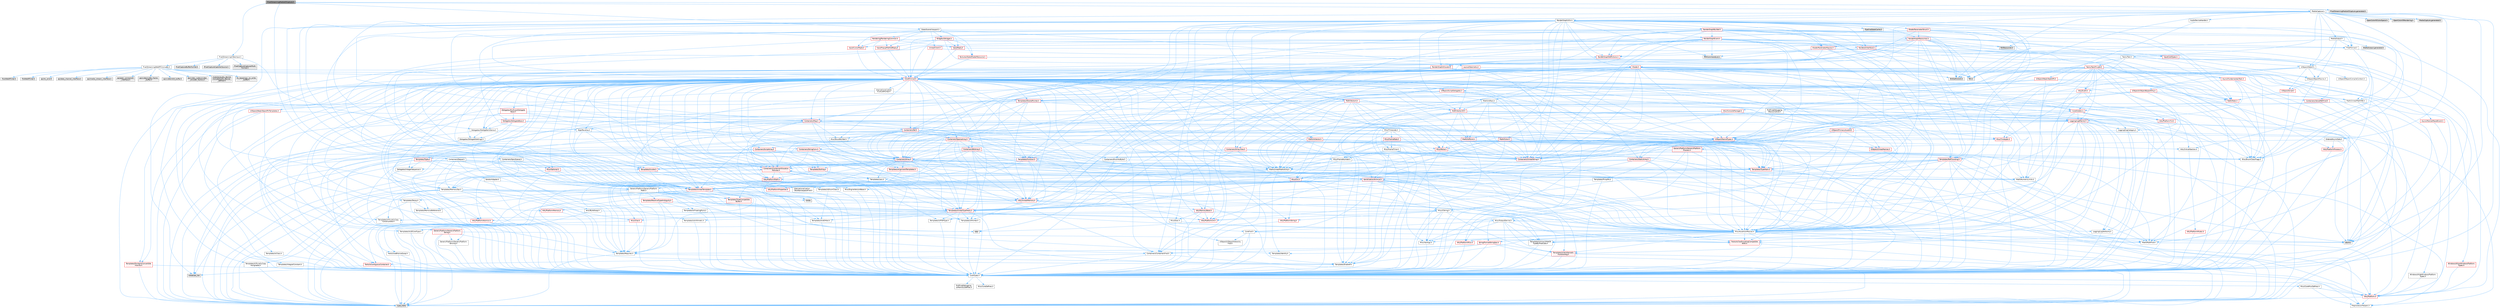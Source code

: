 digraph "PixelStreamingMediaIOCapture.h"
{
 // INTERACTIVE_SVG=YES
 // LATEX_PDF_SIZE
  bgcolor="transparent";
  edge [fontname=Helvetica,fontsize=10,labelfontname=Helvetica,labelfontsize=10];
  node [fontname=Helvetica,fontsize=10,shape=box,height=0.2,width=0.4];
  Node1 [id="Node000001",label="PixelStreamingMediaIOCapture.h",height=0.2,width=0.4,color="gray40", fillcolor="grey60", style="filled", fontcolor="black",tooltip=" "];
  Node1 -> Node2 [id="edge1_Node000001_Node000002",color="steelblue1",style="solid",tooltip=" "];
  Node2 [id="Node000002",label="Containers/Deque.h",height=0.2,width=0.4,color="grey40", fillcolor="white", style="filled",URL="$d5/d8f/Deque_8h.html",tooltip=" "];
  Node2 -> Node3 [id="edge2_Node000002_Node000003",color="steelblue1",style="solid",tooltip=" "];
  Node3 [id="Node000003",label="CoreTypes.h",height=0.2,width=0.4,color="grey40", fillcolor="white", style="filled",URL="$dc/dec/CoreTypes_8h.html",tooltip=" "];
  Node3 -> Node4 [id="edge3_Node000003_Node000004",color="steelblue1",style="solid",tooltip=" "];
  Node4 [id="Node000004",label="HAL/Platform.h",height=0.2,width=0.4,color="red", fillcolor="#FFF0F0", style="filled",URL="$d9/dd0/Platform_8h.html",tooltip=" "];
  Node4 -> Node7 [id="edge4_Node000004_Node000007",color="steelblue1",style="solid",tooltip=" "];
  Node7 [id="Node000007",label="type_traits",height=0.2,width=0.4,color="grey60", fillcolor="#E0E0E0", style="filled",tooltip=" "];
  Node4 -> Node8 [id="edge5_Node000004_Node000008",color="steelblue1",style="solid",tooltip=" "];
  Node8 [id="Node000008",label="PreprocessorHelpers.h",height=0.2,width=0.4,color="grey40", fillcolor="white", style="filled",URL="$db/ddb/PreprocessorHelpers_8h.html",tooltip=" "];
  Node3 -> Node14 [id="edge6_Node000003_Node000014",color="steelblue1",style="solid",tooltip=" "];
  Node14 [id="Node000014",label="ProfilingDebugging\l/UMemoryDefines.h",height=0.2,width=0.4,color="grey40", fillcolor="white", style="filled",URL="$d2/da2/UMemoryDefines_8h.html",tooltip=" "];
  Node3 -> Node15 [id="edge7_Node000003_Node000015",color="steelblue1",style="solid",tooltip=" "];
  Node15 [id="Node000015",label="Misc/CoreMiscDefines.h",height=0.2,width=0.4,color="grey40", fillcolor="white", style="filled",URL="$da/d38/CoreMiscDefines_8h.html",tooltip=" "];
  Node15 -> Node4 [id="edge8_Node000015_Node000004",color="steelblue1",style="solid",tooltip=" "];
  Node15 -> Node8 [id="edge9_Node000015_Node000008",color="steelblue1",style="solid",tooltip=" "];
  Node3 -> Node16 [id="edge10_Node000003_Node000016",color="steelblue1",style="solid",tooltip=" "];
  Node16 [id="Node000016",label="Misc/CoreDefines.h",height=0.2,width=0.4,color="grey40", fillcolor="white", style="filled",URL="$d3/dd2/CoreDefines_8h.html",tooltip=" "];
  Node2 -> Node17 [id="edge11_Node000002_Node000017",color="steelblue1",style="solid",tooltip=" "];
  Node17 [id="Node000017",label="GenericPlatform/GenericPlatform\lMath.h",height=0.2,width=0.4,color="grey40", fillcolor="white", style="filled",URL="$d5/d79/GenericPlatformMath_8h.html",tooltip=" "];
  Node17 -> Node3 [id="edge12_Node000017_Node000003",color="steelblue1",style="solid",tooltip=" "];
  Node17 -> Node18 [id="edge13_Node000017_Node000018",color="steelblue1",style="solid",tooltip=" "];
  Node18 [id="Node000018",label="Containers/ContainersFwd.h",height=0.2,width=0.4,color="grey40", fillcolor="white", style="filled",URL="$d4/d0a/ContainersFwd_8h.html",tooltip=" "];
  Node18 -> Node4 [id="edge14_Node000018_Node000004",color="steelblue1",style="solid",tooltip=" "];
  Node18 -> Node3 [id="edge15_Node000018_Node000003",color="steelblue1",style="solid",tooltip=" "];
  Node18 -> Node19 [id="edge16_Node000018_Node000019",color="steelblue1",style="solid",tooltip=" "];
  Node19 [id="Node000019",label="Traits/IsContiguousContainer.h",height=0.2,width=0.4,color="red", fillcolor="#FFF0F0", style="filled",URL="$d5/d3c/IsContiguousContainer_8h.html",tooltip=" "];
  Node19 -> Node3 [id="edge17_Node000019_Node000003",color="steelblue1",style="solid",tooltip=" "];
  Node19 -> Node21 [id="edge18_Node000019_Node000021",color="steelblue1",style="solid",tooltip=" "];
  Node21 [id="Node000021",label="initializer_list",height=0.2,width=0.4,color="grey60", fillcolor="#E0E0E0", style="filled",tooltip=" "];
  Node17 -> Node22 [id="edge19_Node000017_Node000022",color="steelblue1",style="solid",tooltip=" "];
  Node22 [id="Node000022",label="HAL/PlatformCrt.h",height=0.2,width=0.4,color="red", fillcolor="#FFF0F0", style="filled",URL="$d8/d75/PlatformCrt_8h.html",tooltip=" "];
  Node22 -> Node23 [id="edge20_Node000022_Node000023",color="steelblue1",style="solid",tooltip=" "];
  Node23 [id="Node000023",label="new",height=0.2,width=0.4,color="grey60", fillcolor="#E0E0E0", style="filled",tooltip=" "];
  Node17 -> Node32 [id="edge21_Node000017_Node000032",color="steelblue1",style="solid",tooltip=" "];
  Node32 [id="Node000032",label="Templates/AndOrNot.h",height=0.2,width=0.4,color="grey40", fillcolor="white", style="filled",URL="$db/d0a/AndOrNot_8h.html",tooltip=" "];
  Node32 -> Node3 [id="edge22_Node000032_Node000003",color="steelblue1",style="solid",tooltip=" "];
  Node17 -> Node33 [id="edge23_Node000017_Node000033",color="steelblue1",style="solid",tooltip=" "];
  Node33 [id="Node000033",label="Templates/Decay.h",height=0.2,width=0.4,color="grey40", fillcolor="white", style="filled",URL="$dd/d0f/Decay_8h.html",tooltip=" "];
  Node33 -> Node3 [id="edge24_Node000033_Node000003",color="steelblue1",style="solid",tooltip=" "];
  Node33 -> Node34 [id="edge25_Node000033_Node000034",color="steelblue1",style="solid",tooltip=" "];
  Node34 [id="Node000034",label="Templates/RemoveReference.h",height=0.2,width=0.4,color="grey40", fillcolor="white", style="filled",URL="$da/dbe/RemoveReference_8h.html",tooltip=" "];
  Node34 -> Node3 [id="edge26_Node000034_Node000003",color="steelblue1",style="solid",tooltip=" "];
  Node33 -> Node7 [id="edge27_Node000033_Node000007",color="steelblue1",style="solid",tooltip=" "];
  Node17 -> Node35 [id="edge28_Node000017_Node000035",color="steelblue1",style="solid",tooltip=" "];
  Node35 [id="Node000035",label="Templates/IsFloatingPoint.h",height=0.2,width=0.4,color="grey40", fillcolor="white", style="filled",URL="$d3/d11/IsFloatingPoint_8h.html",tooltip=" "];
  Node35 -> Node3 [id="edge29_Node000035_Node000003",color="steelblue1",style="solid",tooltip=" "];
  Node17 -> Node36 [id="edge30_Node000017_Node000036",color="steelblue1",style="solid",tooltip=" "];
  Node36 [id="Node000036",label="Templates/UnrealTypeTraits.h",height=0.2,width=0.4,color="red", fillcolor="#FFF0F0", style="filled",URL="$d2/d2d/UnrealTypeTraits_8h.html",tooltip=" "];
  Node36 -> Node3 [id="edge31_Node000036_Node000003",color="steelblue1",style="solid",tooltip=" "];
  Node36 -> Node37 [id="edge32_Node000036_Node000037",color="steelblue1",style="solid",tooltip=" "];
  Node37 [id="Node000037",label="Templates/IsPointer.h",height=0.2,width=0.4,color="grey40", fillcolor="white", style="filled",URL="$d7/d05/IsPointer_8h.html",tooltip=" "];
  Node37 -> Node3 [id="edge33_Node000037_Node000003",color="steelblue1",style="solid",tooltip=" "];
  Node36 -> Node38 [id="edge34_Node000036_Node000038",color="steelblue1",style="solid",tooltip=" "];
  Node38 [id="Node000038",label="Misc/AssertionMacros.h",height=0.2,width=0.4,color="grey40", fillcolor="white", style="filled",URL="$d0/dfa/AssertionMacros_8h.html",tooltip=" "];
  Node38 -> Node3 [id="edge35_Node000038_Node000003",color="steelblue1",style="solid",tooltip=" "];
  Node38 -> Node4 [id="edge36_Node000038_Node000004",color="steelblue1",style="solid",tooltip=" "];
  Node38 -> Node39 [id="edge37_Node000038_Node000039",color="steelblue1",style="solid",tooltip=" "];
  Node39 [id="Node000039",label="HAL/PlatformMisc.h",height=0.2,width=0.4,color="red", fillcolor="#FFF0F0", style="filled",URL="$d0/df5/PlatformMisc_8h.html",tooltip=" "];
  Node39 -> Node3 [id="edge38_Node000039_Node000003",color="steelblue1",style="solid",tooltip=" "];
  Node38 -> Node8 [id="edge39_Node000038_Node000008",color="steelblue1",style="solid",tooltip=" "];
  Node38 -> Node61 [id="edge40_Node000038_Node000061",color="steelblue1",style="solid",tooltip=" "];
  Node61 [id="Node000061",label="Templates/EnableIf.h",height=0.2,width=0.4,color="grey40", fillcolor="white", style="filled",URL="$d7/d60/EnableIf_8h.html",tooltip=" "];
  Node61 -> Node3 [id="edge41_Node000061_Node000003",color="steelblue1",style="solid",tooltip=" "];
  Node38 -> Node62 [id="edge42_Node000038_Node000062",color="steelblue1",style="solid",tooltip=" "];
  Node62 [id="Node000062",label="Templates/IsArrayOrRefOf\lTypeByPredicate.h",height=0.2,width=0.4,color="grey40", fillcolor="white", style="filled",URL="$d6/da1/IsArrayOrRefOfTypeByPredicate_8h.html",tooltip=" "];
  Node62 -> Node3 [id="edge43_Node000062_Node000003",color="steelblue1",style="solid",tooltip=" "];
  Node38 -> Node63 [id="edge44_Node000038_Node000063",color="steelblue1",style="solid",tooltip=" "];
  Node63 [id="Node000063",label="Templates/IsValidVariadic\lFunctionArg.h",height=0.2,width=0.4,color="red", fillcolor="#FFF0F0", style="filled",URL="$d0/dc8/IsValidVariadicFunctionArg_8h.html",tooltip=" "];
  Node63 -> Node3 [id="edge45_Node000063_Node000003",color="steelblue1",style="solid",tooltip=" "];
  Node63 -> Node7 [id="edge46_Node000063_Node000007",color="steelblue1",style="solid",tooltip=" "];
  Node38 -> Node65 [id="edge47_Node000038_Node000065",color="steelblue1",style="solid",tooltip=" "];
  Node65 [id="Node000065",label="Traits/IsCharEncodingCompatible\lWith.h",height=0.2,width=0.4,color="red", fillcolor="#FFF0F0", style="filled",URL="$df/dd1/IsCharEncodingCompatibleWith_8h.html",tooltip=" "];
  Node65 -> Node7 [id="edge48_Node000065_Node000007",color="steelblue1",style="solid",tooltip=" "];
  Node38 -> Node67 [id="edge49_Node000038_Node000067",color="steelblue1",style="solid",tooltip=" "];
  Node67 [id="Node000067",label="Misc/VarArgs.h",height=0.2,width=0.4,color="grey40", fillcolor="white", style="filled",URL="$d5/d6f/VarArgs_8h.html",tooltip=" "];
  Node67 -> Node3 [id="edge50_Node000067_Node000003",color="steelblue1",style="solid",tooltip=" "];
  Node38 -> Node68 [id="edge51_Node000038_Node000068",color="steelblue1",style="solid",tooltip=" "];
  Node68 [id="Node000068",label="String/FormatStringSan.h",height=0.2,width=0.4,color="red", fillcolor="#FFF0F0", style="filled",URL="$d3/d8b/FormatStringSan_8h.html",tooltip=" "];
  Node68 -> Node7 [id="edge52_Node000068_Node000007",color="steelblue1",style="solid",tooltip=" "];
  Node68 -> Node3 [id="edge53_Node000068_Node000003",color="steelblue1",style="solid",tooltip=" "];
  Node68 -> Node69 [id="edge54_Node000068_Node000069",color="steelblue1",style="solid",tooltip=" "];
  Node69 [id="Node000069",label="Templates/Requires.h",height=0.2,width=0.4,color="grey40", fillcolor="white", style="filled",URL="$dc/d96/Requires_8h.html",tooltip=" "];
  Node69 -> Node61 [id="edge55_Node000069_Node000061",color="steelblue1",style="solid",tooltip=" "];
  Node69 -> Node7 [id="edge56_Node000069_Node000007",color="steelblue1",style="solid",tooltip=" "];
  Node68 -> Node70 [id="edge57_Node000068_Node000070",color="steelblue1",style="solid",tooltip=" "];
  Node70 [id="Node000070",label="Templates/Identity.h",height=0.2,width=0.4,color="grey40", fillcolor="white", style="filled",URL="$d0/dd5/Identity_8h.html",tooltip=" "];
  Node68 -> Node63 [id="edge58_Node000068_Node000063",color="steelblue1",style="solid",tooltip=" "];
  Node68 -> Node18 [id="edge59_Node000068_Node000018",color="steelblue1",style="solid",tooltip=" "];
  Node38 -> Node74 [id="edge60_Node000038_Node000074",color="steelblue1",style="solid",tooltip=" "];
  Node74 [id="Node000074",label="atomic",height=0.2,width=0.4,color="grey60", fillcolor="#E0E0E0", style="filled",tooltip=" "];
  Node36 -> Node32 [id="edge61_Node000036_Node000032",color="steelblue1",style="solid",tooltip=" "];
  Node36 -> Node61 [id="edge62_Node000036_Node000061",color="steelblue1",style="solid",tooltip=" "];
  Node36 -> Node75 [id="edge63_Node000036_Node000075",color="steelblue1",style="solid",tooltip=" "];
  Node75 [id="Node000075",label="Templates/IsArithmetic.h",height=0.2,width=0.4,color="grey40", fillcolor="white", style="filled",URL="$d2/d5d/IsArithmetic_8h.html",tooltip=" "];
  Node75 -> Node3 [id="edge64_Node000075_Node000003",color="steelblue1",style="solid",tooltip=" "];
  Node36 -> Node77 [id="edge65_Node000036_Node000077",color="steelblue1",style="solid",tooltip=" "];
  Node77 [id="Node000077",label="Templates/IsPODType.h",height=0.2,width=0.4,color="grey40", fillcolor="white", style="filled",URL="$d7/db1/IsPODType_8h.html",tooltip=" "];
  Node77 -> Node3 [id="edge66_Node000077_Node000003",color="steelblue1",style="solid",tooltip=" "];
  Node36 -> Node78 [id="edge67_Node000036_Node000078",color="steelblue1",style="solid",tooltip=" "];
  Node78 [id="Node000078",label="Templates/IsUECoreType.h",height=0.2,width=0.4,color="grey40", fillcolor="white", style="filled",URL="$d1/db8/IsUECoreType_8h.html",tooltip=" "];
  Node78 -> Node3 [id="edge68_Node000078_Node000003",color="steelblue1",style="solid",tooltip=" "];
  Node78 -> Node7 [id="edge69_Node000078_Node000007",color="steelblue1",style="solid",tooltip=" "];
  Node36 -> Node79 [id="edge70_Node000036_Node000079",color="steelblue1",style="solid",tooltip=" "];
  Node79 [id="Node000079",label="Templates/IsTriviallyCopy\lConstructible.h",height=0.2,width=0.4,color="grey40", fillcolor="white", style="filled",URL="$d3/d78/IsTriviallyCopyConstructible_8h.html",tooltip=" "];
  Node79 -> Node3 [id="edge71_Node000079_Node000003",color="steelblue1",style="solid",tooltip=" "];
  Node79 -> Node7 [id="edge72_Node000079_Node000007",color="steelblue1",style="solid",tooltip=" "];
  Node17 -> Node69 [id="edge73_Node000017_Node000069",color="steelblue1",style="solid",tooltip=" "];
  Node17 -> Node80 [id="edge74_Node000017_Node000080",color="steelblue1",style="solid",tooltip=" "];
  Node80 [id="Node000080",label="Templates/ResolveTypeAmbiguity.h",height=0.2,width=0.4,color="red", fillcolor="#FFF0F0", style="filled",URL="$df/d1f/ResolveTypeAmbiguity_8h.html",tooltip=" "];
  Node80 -> Node3 [id="edge75_Node000080_Node000003",color="steelblue1",style="solid",tooltip=" "];
  Node80 -> Node35 [id="edge76_Node000080_Node000035",color="steelblue1",style="solid",tooltip=" "];
  Node80 -> Node36 [id="edge77_Node000080_Node000036",color="steelblue1",style="solid",tooltip=" "];
  Node80 -> Node69 [id="edge78_Node000080_Node000069",color="steelblue1",style="solid",tooltip=" "];
  Node17 -> Node83 [id="edge79_Node000017_Node000083",color="steelblue1",style="solid",tooltip=" "];
  Node83 [id="Node000083",label="Templates/TypeCompatible\lBytes.h",height=0.2,width=0.4,color="red", fillcolor="#FFF0F0", style="filled",URL="$df/d0a/TypeCompatibleBytes_8h.html",tooltip=" "];
  Node83 -> Node3 [id="edge80_Node000083_Node000003",color="steelblue1",style="solid",tooltip=" "];
  Node83 -> Node23 [id="edge81_Node000083_Node000023",color="steelblue1",style="solid",tooltip=" "];
  Node83 -> Node7 [id="edge82_Node000083_Node000007",color="steelblue1",style="solid",tooltip=" "];
  Node17 -> Node84 [id="edge83_Node000017_Node000084",color="steelblue1",style="solid",tooltip=" "];
  Node84 [id="Node000084",label="limits",height=0.2,width=0.4,color="grey60", fillcolor="#E0E0E0", style="filled",tooltip=" "];
  Node17 -> Node7 [id="edge84_Node000017_Node000007",color="steelblue1",style="solid",tooltip=" "];
  Node2 -> Node85 [id="edge85_Node000002_Node000085",color="steelblue1",style="solid",tooltip=" "];
  Node85 [id="Node000085",label="IteratorAdapter.h",height=0.2,width=0.4,color="grey40", fillcolor="white", style="filled",URL="$db/dcd/IteratorAdapter_8h.html",tooltip=" "];
  Node85 -> Node3 [id="edge86_Node000085_Node000003",color="steelblue1",style="solid",tooltip=" "];
  Node85 -> Node86 [id="edge87_Node000085_Node000086",color="steelblue1",style="solid",tooltip=" "];
  Node86 [id="Node000086",label="Templates/UnrealTemplate.h",height=0.2,width=0.4,color="red", fillcolor="#FFF0F0", style="filled",URL="$d4/d24/UnrealTemplate_8h.html",tooltip=" "];
  Node86 -> Node3 [id="edge88_Node000086_Node000003",color="steelblue1",style="solid",tooltip=" "];
  Node86 -> Node37 [id="edge89_Node000086_Node000037",color="steelblue1",style="solid",tooltip=" "];
  Node86 -> Node87 [id="edge90_Node000086_Node000087",color="steelblue1",style="solid",tooltip=" "];
  Node87 [id="Node000087",label="HAL/UnrealMemory.h",height=0.2,width=0.4,color="red", fillcolor="#FFF0F0", style="filled",URL="$d9/d96/UnrealMemory_8h.html",tooltip=" "];
  Node87 -> Node3 [id="edge91_Node000087_Node000003",color="steelblue1",style="solid",tooltip=" "];
  Node87 -> Node91 [id="edge92_Node000087_Node000091",color="steelblue1",style="solid",tooltip=" "];
  Node91 [id="Node000091",label="HAL/MemoryBase.h",height=0.2,width=0.4,color="red", fillcolor="#FFF0F0", style="filled",URL="$d6/d9f/MemoryBase_8h.html",tooltip=" "];
  Node91 -> Node3 [id="edge93_Node000091_Node000003",color="steelblue1",style="solid",tooltip=" "];
  Node91 -> Node54 [id="edge94_Node000091_Node000054",color="steelblue1",style="solid",tooltip=" "];
  Node54 [id="Node000054",label="HAL/PlatformAtomics.h",height=0.2,width=0.4,color="red", fillcolor="#FFF0F0", style="filled",URL="$d3/d36/PlatformAtomics_8h.html",tooltip=" "];
  Node54 -> Node3 [id="edge95_Node000054_Node000003",color="steelblue1",style="solid",tooltip=" "];
  Node91 -> Node22 [id="edge96_Node000091_Node000022",color="steelblue1",style="solid",tooltip=" "];
  Node91 -> Node92 [id="edge97_Node000091_Node000092",color="steelblue1",style="solid",tooltip=" "];
  Node92 [id="Node000092",label="Misc/Exec.h",height=0.2,width=0.4,color="grey40", fillcolor="white", style="filled",URL="$de/ddb/Exec_8h.html",tooltip=" "];
  Node92 -> Node3 [id="edge98_Node000092_Node000003",color="steelblue1",style="solid",tooltip=" "];
  Node92 -> Node38 [id="edge99_Node000092_Node000038",color="steelblue1",style="solid",tooltip=" "];
  Node91 -> Node93 [id="edge100_Node000091_Node000093",color="steelblue1",style="solid",tooltip=" "];
  Node93 [id="Node000093",label="Misc/OutputDevice.h",height=0.2,width=0.4,color="grey40", fillcolor="white", style="filled",URL="$d7/d32/OutputDevice_8h.html",tooltip=" "];
  Node93 -> Node43 [id="edge101_Node000093_Node000043",color="steelblue1",style="solid",tooltip=" "];
  Node43 [id="Node000043",label="CoreFwd.h",height=0.2,width=0.4,color="grey40", fillcolor="white", style="filled",URL="$d1/d1e/CoreFwd_8h.html",tooltip=" "];
  Node43 -> Node3 [id="edge102_Node000043_Node000003",color="steelblue1",style="solid",tooltip=" "];
  Node43 -> Node18 [id="edge103_Node000043_Node000018",color="steelblue1",style="solid",tooltip=" "];
  Node43 -> Node44 [id="edge104_Node000043_Node000044",color="steelblue1",style="solid",tooltip=" "];
  Node44 [id="Node000044",label="Math/MathFwd.h",height=0.2,width=0.4,color="grey40", fillcolor="white", style="filled",URL="$d2/d10/MathFwd_8h.html",tooltip=" "];
  Node44 -> Node4 [id="edge105_Node000044_Node000004",color="steelblue1",style="solid",tooltip=" "];
  Node43 -> Node45 [id="edge106_Node000043_Node000045",color="steelblue1",style="solid",tooltip=" "];
  Node45 [id="Node000045",label="UObject/UObjectHierarchy\lFwd.h",height=0.2,width=0.4,color="grey40", fillcolor="white", style="filled",URL="$d3/d13/UObjectHierarchyFwd_8h.html",tooltip=" "];
  Node93 -> Node3 [id="edge107_Node000093_Node000003",color="steelblue1",style="solid",tooltip=" "];
  Node93 -> Node94 [id="edge108_Node000093_Node000094",color="steelblue1",style="solid",tooltip=" "];
  Node94 [id="Node000094",label="Logging/LogVerbosity.h",height=0.2,width=0.4,color="grey40", fillcolor="white", style="filled",URL="$d2/d8f/LogVerbosity_8h.html",tooltip=" "];
  Node94 -> Node3 [id="edge109_Node000094_Node000003",color="steelblue1",style="solid",tooltip=" "];
  Node93 -> Node67 [id="edge110_Node000093_Node000067",color="steelblue1",style="solid",tooltip=" "];
  Node93 -> Node62 [id="edge111_Node000093_Node000062",color="steelblue1",style="solid",tooltip=" "];
  Node93 -> Node63 [id="edge112_Node000093_Node000063",color="steelblue1",style="solid",tooltip=" "];
  Node93 -> Node65 [id="edge113_Node000093_Node000065",color="steelblue1",style="solid",tooltip=" "];
  Node87 -> Node101 [id="edge114_Node000087_Node000101",color="steelblue1",style="solid",tooltip=" "];
  Node101 [id="Node000101",label="HAL/PlatformMemory.h",height=0.2,width=0.4,color="red", fillcolor="#FFF0F0", style="filled",URL="$de/d68/PlatformMemory_8h.html",tooltip=" "];
  Node101 -> Node3 [id="edge115_Node000101_Node000003",color="steelblue1",style="solid",tooltip=" "];
  Node87 -> Node37 [id="edge116_Node000087_Node000037",color="steelblue1",style="solid",tooltip=" "];
  Node86 -> Node36 [id="edge117_Node000086_Node000036",color="steelblue1",style="solid",tooltip=" "];
  Node86 -> Node34 [id="edge118_Node000086_Node000034",color="steelblue1",style="solid",tooltip=" "];
  Node86 -> Node69 [id="edge119_Node000086_Node000069",color="steelblue1",style="solid",tooltip=" "];
  Node86 -> Node83 [id="edge120_Node000086_Node000083",color="steelblue1",style="solid",tooltip=" "];
  Node86 -> Node70 [id="edge121_Node000086_Node000070",color="steelblue1",style="solid",tooltip=" "];
  Node86 -> Node19 [id="edge122_Node000086_Node000019",color="steelblue1",style="solid",tooltip=" "];
  Node86 -> Node106 [id="edge123_Node000086_Node000106",color="steelblue1",style="solid",tooltip=" "];
  Node106 [id="Node000106",label="Traits/UseBitwiseSwap.h",height=0.2,width=0.4,color="grey40", fillcolor="white", style="filled",URL="$db/df3/UseBitwiseSwap_8h.html",tooltip=" "];
  Node106 -> Node3 [id="edge124_Node000106_Node000003",color="steelblue1",style="solid",tooltip=" "];
  Node106 -> Node7 [id="edge125_Node000106_Node000007",color="steelblue1",style="solid",tooltip=" "];
  Node86 -> Node7 [id="edge126_Node000086_Node000007",color="steelblue1",style="solid",tooltip=" "];
  Node2 -> Node107 [id="edge127_Node000002_Node000107",color="steelblue1",style="solid",tooltip=" "];
  Node107 [id="Node000107",label="Math/UnrealMathUtility.h",height=0.2,width=0.4,color="grey40", fillcolor="white", style="filled",URL="$db/db8/UnrealMathUtility_8h.html",tooltip=" "];
  Node107 -> Node3 [id="edge128_Node000107_Node000003",color="steelblue1",style="solid",tooltip=" "];
  Node107 -> Node38 [id="edge129_Node000107_Node000038",color="steelblue1",style="solid",tooltip=" "];
  Node107 -> Node108 [id="edge130_Node000107_Node000108",color="steelblue1",style="solid",tooltip=" "];
  Node108 [id="Node000108",label="HAL/PlatformMath.h",height=0.2,width=0.4,color="red", fillcolor="#FFF0F0", style="filled",URL="$dc/d53/PlatformMath_8h.html",tooltip=" "];
  Node108 -> Node3 [id="edge131_Node000108_Node000003",color="steelblue1",style="solid",tooltip=" "];
  Node108 -> Node17 [id="edge132_Node000108_Node000017",color="steelblue1",style="solid",tooltip=" "];
  Node107 -> Node44 [id="edge133_Node000107_Node000044",color="steelblue1",style="solid",tooltip=" "];
  Node107 -> Node70 [id="edge134_Node000107_Node000070",color="steelblue1",style="solid",tooltip=" "];
  Node107 -> Node69 [id="edge135_Node000107_Node000069",color="steelblue1",style="solid",tooltip=" "];
  Node2 -> Node38 [id="edge136_Node000002_Node000038",color="steelblue1",style="solid",tooltip=" "];
  Node2 -> Node110 [id="edge137_Node000002_Node000110",color="steelblue1",style="solid",tooltip=" "];
  Node110 [id="Node000110",label="Templates/MemoryOps.h",height=0.2,width=0.4,color="grey40", fillcolor="white", style="filled",URL="$db/dea/MemoryOps_8h.html",tooltip=" "];
  Node110 -> Node3 [id="edge138_Node000110_Node000003",color="steelblue1",style="solid",tooltip=" "];
  Node110 -> Node87 [id="edge139_Node000110_Node000087",color="steelblue1",style="solid",tooltip=" "];
  Node110 -> Node99 [id="edge140_Node000110_Node000099",color="steelblue1",style="solid",tooltip=" "];
  Node99 [id="Node000099",label="Templates/IsTriviallyCopy\lAssignable.h",height=0.2,width=0.4,color="grey40", fillcolor="white", style="filled",URL="$d2/df2/IsTriviallyCopyAssignable_8h.html",tooltip=" "];
  Node99 -> Node3 [id="edge141_Node000099_Node000003",color="steelblue1",style="solid",tooltip=" "];
  Node99 -> Node7 [id="edge142_Node000099_Node000007",color="steelblue1",style="solid",tooltip=" "];
  Node110 -> Node79 [id="edge143_Node000110_Node000079",color="steelblue1",style="solid",tooltip=" "];
  Node110 -> Node69 [id="edge144_Node000110_Node000069",color="steelblue1",style="solid",tooltip=" "];
  Node110 -> Node36 [id="edge145_Node000110_Node000036",color="steelblue1",style="solid",tooltip=" "];
  Node110 -> Node106 [id="edge146_Node000110_Node000106",color="steelblue1",style="solid",tooltip=" "];
  Node110 -> Node23 [id="edge147_Node000110_Node000023",color="steelblue1",style="solid",tooltip=" "];
  Node110 -> Node7 [id="edge148_Node000110_Node000007",color="steelblue1",style="solid",tooltip=" "];
  Node2 -> Node21 [id="edge149_Node000002_Node000021",color="steelblue1",style="solid",tooltip=" "];
  Node1 -> Node111 [id="edge150_Node000001_Node000111",color="steelblue1",style="solid",tooltip=" "];
  Node111 [id="Node000111",label="MediaCapture.h",height=0.2,width=0.4,color="grey40", fillcolor="white", style="filled",URL="$d2/d9c/MediaCapture_8h.html",tooltip=" "];
  Node111 -> Node3 [id="edge151_Node000111_Node000003",color="steelblue1",style="solid",tooltip=" "];
  Node111 -> Node112 [id="edge152_Node000111_Node000112",color="steelblue1",style="solid",tooltip=" "];
  Node112 [id="Node000112",label="UObject/Object.h",height=0.2,width=0.4,color="grey40", fillcolor="white", style="filled",URL="$db/dbf/Object_8h.html",tooltip=" "];
  Node112 -> Node113 [id="edge153_Node000112_Node000113",color="steelblue1",style="solid",tooltip=" "];
  Node113 [id="Node000113",label="UObject/Script.h",height=0.2,width=0.4,color="red", fillcolor="#FFF0F0", style="filled",URL="$de/dc6/Script_8h.html",tooltip=" "];
  Node113 -> Node249 [id="edge154_Node000113_Node000249",color="steelblue1",style="solid",tooltip=" "];
  Node249 [id="Node000249",label="Stats/Stats.h",height=0.2,width=0.4,color="red", fillcolor="#FFF0F0", style="filled",URL="$dc/d09/Stats_8h.html",tooltip=" "];
  Node249 -> Node217 [id="edge155_Node000249_Node000217",color="steelblue1",style="solid",tooltip=" "];
  Node217 [id="Node000217",label="CoreGlobals.h",height=0.2,width=0.4,color="red", fillcolor="#FFF0F0", style="filled",URL="$d5/d8c/CoreGlobals_8h.html",tooltip=" "];
  Node217 -> Node116 [id="edge156_Node000217_Node000116",color="steelblue1",style="solid",tooltip=" "];
  Node116 [id="Node000116",label="Containers/UnrealString.h",height=0.2,width=0.4,color="red", fillcolor="#FFF0F0", style="filled",URL="$d5/dba/UnrealString_8h.html",tooltip=" "];
  Node217 -> Node3 [id="edge157_Node000217_Node000003",color="steelblue1",style="solid",tooltip=" "];
  Node217 -> Node218 [id="edge158_Node000217_Node000218",color="steelblue1",style="solid",tooltip=" "];
  Node218 [id="Node000218",label="HAL/PlatformTLS.h",height=0.2,width=0.4,color="red", fillcolor="#FFF0F0", style="filled",URL="$d0/def/PlatformTLS_8h.html",tooltip=" "];
  Node218 -> Node3 [id="edge159_Node000218_Node000003",color="steelblue1",style="solid",tooltip=" "];
  Node217 -> Node221 [id="edge160_Node000217_Node000221",color="steelblue1",style="solid",tooltip=" "];
  Node221 [id="Node000221",label="Logging/LogMacros.h",height=0.2,width=0.4,color="red", fillcolor="#FFF0F0", style="filled",URL="$d0/d16/LogMacros_8h.html",tooltip=" "];
  Node221 -> Node116 [id="edge161_Node000221_Node000116",color="steelblue1",style="solid",tooltip=" "];
  Node221 -> Node3 [id="edge162_Node000221_Node000003",color="steelblue1",style="solid",tooltip=" "];
  Node221 -> Node8 [id="edge163_Node000221_Node000008",color="steelblue1",style="solid",tooltip=" "];
  Node221 -> Node222 [id="edge164_Node000221_Node000222",color="steelblue1",style="solid",tooltip=" "];
  Node222 [id="Node000222",label="Logging/LogCategory.h",height=0.2,width=0.4,color="grey40", fillcolor="white", style="filled",URL="$d9/d36/LogCategory_8h.html",tooltip=" "];
  Node222 -> Node3 [id="edge165_Node000222_Node000003",color="steelblue1",style="solid",tooltip=" "];
  Node222 -> Node94 [id="edge166_Node000222_Node000094",color="steelblue1",style="solid",tooltip=" "];
  Node222 -> Node115 [id="edge167_Node000222_Node000115",color="steelblue1",style="solid",tooltip=" "];
  Node115 [id="Node000115",label="UObject/NameTypes.h",height=0.2,width=0.4,color="red", fillcolor="#FFF0F0", style="filled",URL="$d6/d35/NameTypes_8h.html",tooltip=" "];
  Node115 -> Node3 [id="edge168_Node000115_Node000003",color="steelblue1",style="solid",tooltip=" "];
  Node115 -> Node38 [id="edge169_Node000115_Node000038",color="steelblue1",style="solid",tooltip=" "];
  Node115 -> Node87 [id="edge170_Node000115_Node000087",color="steelblue1",style="solid",tooltip=" "];
  Node115 -> Node36 [id="edge171_Node000115_Node000036",color="steelblue1",style="solid",tooltip=" "];
  Node115 -> Node86 [id="edge172_Node000115_Node000086",color="steelblue1",style="solid",tooltip=" "];
  Node115 -> Node116 [id="edge173_Node000115_Node000116",color="steelblue1",style="solid",tooltip=" "];
  Node115 -> Node120 [id="edge174_Node000115_Node000120",color="steelblue1",style="solid",tooltip=" "];
  Node120 [id="Node000120",label="HAL/CriticalSection.h",height=0.2,width=0.4,color="grey40", fillcolor="white", style="filled",URL="$d6/d90/CriticalSection_8h.html",tooltip=" "];
  Node120 -> Node121 [id="edge175_Node000120_Node000121",color="steelblue1",style="solid",tooltip=" "];
  Node121 [id="Node000121",label="HAL/PlatformMutex.h",height=0.2,width=0.4,color="red", fillcolor="#FFF0F0", style="filled",URL="$d9/d0b/PlatformMutex_8h.html",tooltip=" "];
  Node121 -> Node3 [id="edge176_Node000121_Node000003",color="steelblue1",style="solid",tooltip=" "];
  Node115 -> Node123 [id="edge177_Node000115_Node000123",color="steelblue1",style="solid",tooltip=" "];
  Node123 [id="Node000123",label="Containers/StringConv.h",height=0.2,width=0.4,color="red", fillcolor="#FFF0F0", style="filled",URL="$d3/ddf/StringConv_8h.html",tooltip=" "];
  Node123 -> Node3 [id="edge178_Node000123_Node000003",color="steelblue1",style="solid",tooltip=" "];
  Node123 -> Node38 [id="edge179_Node000123_Node000038",color="steelblue1",style="solid",tooltip=" "];
  Node123 -> Node124 [id="edge180_Node000123_Node000124",color="steelblue1",style="solid",tooltip=" "];
  Node124 [id="Node000124",label="Containers/ContainerAllocation\lPolicies.h",height=0.2,width=0.4,color="red", fillcolor="#FFF0F0", style="filled",URL="$d7/dff/ContainerAllocationPolicies_8h.html",tooltip=" "];
  Node124 -> Node3 [id="edge181_Node000124_Node000003",color="steelblue1",style="solid",tooltip=" "];
  Node124 -> Node124 [id="edge182_Node000124_Node000124",color="steelblue1",style="solid",tooltip=" "];
  Node124 -> Node108 [id="edge183_Node000124_Node000108",color="steelblue1",style="solid",tooltip=" "];
  Node124 -> Node87 [id="edge184_Node000124_Node000087",color="steelblue1",style="solid",tooltip=" "];
  Node124 -> Node47 [id="edge185_Node000124_Node000047",color="steelblue1",style="solid",tooltip=" "];
  Node47 [id="Node000047",label="Math/NumericLimits.h",height=0.2,width=0.4,color="grey40", fillcolor="white", style="filled",URL="$df/d1b/NumericLimits_8h.html",tooltip=" "];
  Node47 -> Node3 [id="edge186_Node000047_Node000003",color="steelblue1",style="solid",tooltip=" "];
  Node124 -> Node38 [id="edge187_Node000124_Node000038",color="steelblue1",style="solid",tooltip=" "];
  Node124 -> Node110 [id="edge188_Node000124_Node000110",color="steelblue1",style="solid",tooltip=" "];
  Node124 -> Node83 [id="edge189_Node000124_Node000083",color="steelblue1",style="solid",tooltip=" "];
  Node124 -> Node7 [id="edge190_Node000124_Node000007",color="steelblue1",style="solid",tooltip=" "];
  Node123 -> Node127 [id="edge191_Node000123_Node000127",color="steelblue1",style="solid",tooltip=" "];
  Node127 [id="Node000127",label="Containers/Array.h",height=0.2,width=0.4,color="red", fillcolor="#FFF0F0", style="filled",URL="$df/dd0/Array_8h.html",tooltip=" "];
  Node127 -> Node3 [id="edge192_Node000127_Node000003",color="steelblue1",style="solid",tooltip=" "];
  Node127 -> Node38 [id="edge193_Node000127_Node000038",color="steelblue1",style="solid",tooltip=" "];
  Node127 -> Node87 [id="edge194_Node000127_Node000087",color="steelblue1",style="solid",tooltip=" "];
  Node127 -> Node36 [id="edge195_Node000127_Node000036",color="steelblue1",style="solid",tooltip=" "];
  Node127 -> Node86 [id="edge196_Node000127_Node000086",color="steelblue1",style="solid",tooltip=" "];
  Node127 -> Node124 [id="edge197_Node000127_Node000124",color="steelblue1",style="solid",tooltip=" "];
  Node127 -> Node134 [id="edge198_Node000127_Node000134",color="steelblue1",style="solid",tooltip=" "];
  Node134 [id="Node000134",label="Serialization/Archive.h",height=0.2,width=0.4,color="red", fillcolor="#FFF0F0", style="filled",URL="$d7/d3b/Archive_8h.html",tooltip=" "];
  Node134 -> Node43 [id="edge199_Node000134_Node000043",color="steelblue1",style="solid",tooltip=" "];
  Node134 -> Node3 [id="edge200_Node000134_Node000003",color="steelblue1",style="solid",tooltip=" "];
  Node134 -> Node135 [id="edge201_Node000134_Node000135",color="steelblue1",style="solid",tooltip=" "];
  Node135 [id="Node000135",label="HAL/PlatformProperties.h",height=0.2,width=0.4,color="red", fillcolor="#FFF0F0", style="filled",URL="$d9/db0/PlatformProperties_8h.html",tooltip=" "];
  Node135 -> Node3 [id="edge202_Node000135_Node000003",color="steelblue1",style="solid",tooltip=" "];
  Node134 -> Node138 [id="edge203_Node000134_Node000138",color="steelblue1",style="solid",tooltip=" "];
  Node138 [id="Node000138",label="Internationalization\l/TextNamespaceFwd.h",height=0.2,width=0.4,color="grey40", fillcolor="white", style="filled",URL="$d8/d97/TextNamespaceFwd_8h.html",tooltip=" "];
  Node138 -> Node3 [id="edge204_Node000138_Node000003",color="steelblue1",style="solid",tooltip=" "];
  Node134 -> Node44 [id="edge205_Node000134_Node000044",color="steelblue1",style="solid",tooltip=" "];
  Node134 -> Node38 [id="edge206_Node000134_Node000038",color="steelblue1",style="solid",tooltip=" "];
  Node134 -> Node139 [id="edge207_Node000134_Node000139",color="steelblue1",style="solid",tooltip=" "];
  Node139 [id="Node000139",label="Misc/EngineVersionBase.h",height=0.2,width=0.4,color="grey40", fillcolor="white", style="filled",URL="$d5/d2b/EngineVersionBase_8h.html",tooltip=" "];
  Node139 -> Node3 [id="edge208_Node000139_Node000003",color="steelblue1",style="solid",tooltip=" "];
  Node134 -> Node67 [id="edge209_Node000134_Node000067",color="steelblue1",style="solid",tooltip=" "];
  Node134 -> Node61 [id="edge210_Node000134_Node000061",color="steelblue1",style="solid",tooltip=" "];
  Node134 -> Node62 [id="edge211_Node000134_Node000062",color="steelblue1",style="solid",tooltip=" "];
  Node134 -> Node142 [id="edge212_Node000134_Node000142",color="steelblue1",style="solid",tooltip=" "];
  Node142 [id="Node000142",label="Templates/IsEnumClass.h",height=0.2,width=0.4,color="grey40", fillcolor="white", style="filled",URL="$d7/d15/IsEnumClass_8h.html",tooltip=" "];
  Node142 -> Node3 [id="edge213_Node000142_Node000003",color="steelblue1",style="solid",tooltip=" "];
  Node142 -> Node32 [id="edge214_Node000142_Node000032",color="steelblue1",style="solid",tooltip=" "];
  Node134 -> Node63 [id="edge215_Node000134_Node000063",color="steelblue1",style="solid",tooltip=" "];
  Node134 -> Node86 [id="edge216_Node000134_Node000086",color="steelblue1",style="solid",tooltip=" "];
  Node134 -> Node65 [id="edge217_Node000134_Node000065",color="steelblue1",style="solid",tooltip=" "];
  Node127 -> Node160 [id="edge218_Node000127_Node000160",color="steelblue1",style="solid",tooltip=" "];
  Node160 [id="Node000160",label="Templates/Invoke.h",height=0.2,width=0.4,color="red", fillcolor="#FFF0F0", style="filled",URL="$d7/deb/Invoke_8h.html",tooltip=" "];
  Node160 -> Node3 [id="edge219_Node000160_Node000003",color="steelblue1",style="solid",tooltip=" "];
  Node160 -> Node86 [id="edge220_Node000160_Node000086",color="steelblue1",style="solid",tooltip=" "];
  Node160 -> Node7 [id="edge221_Node000160_Node000007",color="steelblue1",style="solid",tooltip=" "];
  Node127 -> Node165 [id="edge222_Node000127_Node000165",color="steelblue1",style="solid",tooltip=" "];
  Node165 [id="Node000165",label="Templates/Less.h",height=0.2,width=0.4,color="grey40", fillcolor="white", style="filled",URL="$de/dc8/Less_8h.html",tooltip=" "];
  Node165 -> Node3 [id="edge223_Node000165_Node000003",color="steelblue1",style="solid",tooltip=" "];
  Node165 -> Node86 [id="edge224_Node000165_Node000086",color="steelblue1",style="solid",tooltip=" "];
  Node127 -> Node69 [id="edge225_Node000127_Node000069",color="steelblue1",style="solid",tooltip=" "];
  Node127 -> Node173 [id="edge226_Node000127_Node000173",color="steelblue1",style="solid",tooltip=" "];
  Node173 [id="Node000173",label="Templates/Sorting.h",height=0.2,width=0.4,color="red", fillcolor="#FFF0F0", style="filled",URL="$d3/d9e/Sorting_8h.html",tooltip=" "];
  Node173 -> Node3 [id="edge227_Node000173_Node000003",color="steelblue1",style="solid",tooltip=" "];
  Node173 -> Node108 [id="edge228_Node000173_Node000108",color="steelblue1",style="solid",tooltip=" "];
  Node173 -> Node165 [id="edge229_Node000173_Node000165",color="steelblue1",style="solid",tooltip=" "];
  Node127 -> Node176 [id="edge230_Node000127_Node000176",color="steelblue1",style="solid",tooltip=" "];
  Node176 [id="Node000176",label="Templates/AlignmentTemplates.h",height=0.2,width=0.4,color="red", fillcolor="#FFF0F0", style="filled",URL="$dd/d32/AlignmentTemplates_8h.html",tooltip=" "];
  Node176 -> Node3 [id="edge231_Node000176_Node000003",color="steelblue1",style="solid",tooltip=" "];
  Node176 -> Node37 [id="edge232_Node000176_Node000037",color="steelblue1",style="solid",tooltip=" "];
  Node127 -> Node84 [id="edge233_Node000127_Node000084",color="steelblue1",style="solid",tooltip=" "];
  Node127 -> Node7 [id="edge234_Node000127_Node000007",color="steelblue1",style="solid",tooltip=" "];
  Node123 -> Node151 [id="edge235_Node000123_Node000151",color="steelblue1",style="solid",tooltip=" "];
  Node151 [id="Node000151",label="Misc/CString.h",height=0.2,width=0.4,color="grey40", fillcolor="white", style="filled",URL="$d2/d49/CString_8h.html",tooltip=" "];
  Node151 -> Node3 [id="edge236_Node000151_Node000003",color="steelblue1",style="solid",tooltip=" "];
  Node151 -> Node22 [id="edge237_Node000151_Node000022",color="steelblue1",style="solid",tooltip=" "];
  Node151 -> Node89 [id="edge238_Node000151_Node000089",color="steelblue1",style="solid",tooltip=" "];
  Node89 [id="Node000089",label="HAL/PlatformString.h",height=0.2,width=0.4,color="red", fillcolor="#FFF0F0", style="filled",URL="$db/db5/PlatformString_8h.html",tooltip=" "];
  Node89 -> Node3 [id="edge239_Node000089_Node000003",color="steelblue1",style="solid",tooltip=" "];
  Node151 -> Node38 [id="edge240_Node000151_Node000038",color="steelblue1",style="solid",tooltip=" "];
  Node151 -> Node152 [id="edge241_Node000151_Node000152",color="steelblue1",style="solid",tooltip=" "];
  Node152 [id="Node000152",label="Misc/Char.h",height=0.2,width=0.4,color="red", fillcolor="#FFF0F0", style="filled",URL="$d0/d58/Char_8h.html",tooltip=" "];
  Node152 -> Node3 [id="edge242_Node000152_Node000003",color="steelblue1",style="solid",tooltip=" "];
  Node152 -> Node7 [id="edge243_Node000152_Node000007",color="steelblue1",style="solid",tooltip=" "];
  Node151 -> Node67 [id="edge244_Node000151_Node000067",color="steelblue1",style="solid",tooltip=" "];
  Node151 -> Node62 [id="edge245_Node000151_Node000062",color="steelblue1",style="solid",tooltip=" "];
  Node151 -> Node63 [id="edge246_Node000151_Node000063",color="steelblue1",style="solid",tooltip=" "];
  Node151 -> Node65 [id="edge247_Node000151_Node000065",color="steelblue1",style="solid",tooltip=" "];
  Node123 -> Node86 [id="edge248_Node000123_Node000086",color="steelblue1",style="solid",tooltip=" "];
  Node123 -> Node36 [id="edge249_Node000123_Node000036",color="steelblue1",style="solid",tooltip=" "];
  Node123 -> Node65 [id="edge250_Node000123_Node000065",color="steelblue1",style="solid",tooltip=" "];
  Node123 -> Node19 [id="edge251_Node000123_Node000019",color="steelblue1",style="solid",tooltip=" "];
  Node123 -> Node7 [id="edge252_Node000123_Node000007",color="steelblue1",style="solid",tooltip=" "];
  Node115 -> Node178 [id="edge253_Node000115_Node000178",color="steelblue1",style="solid",tooltip=" "];
  Node178 [id="Node000178",label="UObject/UnrealNames.h",height=0.2,width=0.4,color="red", fillcolor="#FFF0F0", style="filled",URL="$d8/db1/UnrealNames_8h.html",tooltip=" "];
  Node178 -> Node3 [id="edge254_Node000178_Node000003",color="steelblue1",style="solid",tooltip=" "];
  Node221 -> Node94 [id="edge255_Node000221_Node000094",color="steelblue1",style="solid",tooltip=" "];
  Node221 -> Node38 [id="edge256_Node000221_Node000038",color="steelblue1",style="solid",tooltip=" "];
  Node221 -> Node67 [id="edge257_Node000221_Node000067",color="steelblue1",style="solid",tooltip=" "];
  Node221 -> Node68 [id="edge258_Node000221_Node000068",color="steelblue1",style="solid",tooltip=" "];
  Node221 -> Node61 [id="edge259_Node000221_Node000061",color="steelblue1",style="solid",tooltip=" "];
  Node221 -> Node62 [id="edge260_Node000221_Node000062",color="steelblue1",style="solid",tooltip=" "];
  Node221 -> Node63 [id="edge261_Node000221_Node000063",color="steelblue1",style="solid",tooltip=" "];
  Node221 -> Node65 [id="edge262_Node000221_Node000065",color="steelblue1",style="solid",tooltip=" "];
  Node221 -> Node7 [id="edge263_Node000221_Node000007",color="steelblue1",style="solid",tooltip=" "];
  Node217 -> Node49 [id="edge264_Node000217_Node000049",color="steelblue1",style="solid",tooltip=" "];
  Node49 [id="Node000049",label="Misc/EnumClassFlags.h",height=0.2,width=0.4,color="grey40", fillcolor="white", style="filled",URL="$d8/de7/EnumClassFlags_8h.html",tooltip=" "];
  Node217 -> Node93 [id="edge265_Node000217_Node000093",color="steelblue1",style="solid",tooltip=" "];
  Node217 -> Node115 [id="edge266_Node000217_Node000115",color="steelblue1",style="solid",tooltip=" "];
  Node217 -> Node74 [id="edge267_Node000217_Node000074",color="steelblue1",style="solid",tooltip=" "];
  Node249 -> Node3 [id="edge268_Node000249_Node000003",color="steelblue1",style="solid",tooltip=" "];
  Node113 -> Node49 [id="edge269_Node000113_Node000049",color="steelblue1",style="solid",tooltip=" "];
  Node112 -> Node279 [id="edge270_Node000112_Node000279",color="steelblue1",style="solid",tooltip=" "];
  Node279 [id="Node000279",label="UObject/ObjectMacros.h",height=0.2,width=0.4,color="grey40", fillcolor="white", style="filled",URL="$d8/d8d/ObjectMacros_8h.html",tooltip=" "];
  Node279 -> Node49 [id="edge271_Node000279_Node000049",color="steelblue1",style="solid",tooltip=" "];
  Node279 -> Node113 [id="edge272_Node000279_Node000113",color="steelblue1",style="solid",tooltip=" "];
  Node112 -> Node280 [id="edge273_Node000112_Node000280",color="steelblue1",style="solid",tooltip=" "];
  Node280 [id="Node000280",label="UObject/UObjectBaseUtility.h",height=0.2,width=0.4,color="red", fillcolor="#FFF0F0", style="filled",URL="$d2/df9/UObjectBaseUtility_8h.html",tooltip=" "];
  Node280 -> Node116 [id="edge274_Node000280_Node000116",color="steelblue1",style="solid",tooltip=" "];
  Node280 -> Node281 [id="edge275_Node000280_Node000281",color="steelblue1",style="solid",tooltip=" "];
  Node281 [id="Node000281",label="Containers/VersePathFwd.h",height=0.2,width=0.4,color="red", fillcolor="#FFF0F0", style="filled",URL="$d0/d99/VersePathFwd_8h.html",tooltip=" "];
  Node281 -> Node3 [id="edge276_Node000281_Node000003",color="steelblue1",style="solid",tooltip=" "];
  Node280 -> Node108 [id="edge277_Node000280_Node000108",color="steelblue1",style="solid",tooltip=" "];
  Node280 -> Node38 [id="edge278_Node000280_Node000038",color="steelblue1",style="solid",tooltip=" "];
  Node280 -> Node49 [id="edge279_Node000280_Node000049",color="steelblue1",style="solid",tooltip=" "];
  Node280 -> Node249 [id="edge280_Node000280_Node000249",color="steelblue1",style="solid",tooltip=" "];
  Node280 -> Node115 [id="edge281_Node000280_Node000115",color="steelblue1",style="solid",tooltip=" "];
  Node112 -> Node319 [id="edge282_Node000112_Node000319",color="steelblue1",style="solid",tooltip=" "];
  Node319 [id="Node000319",label="UObject/ObjectCompileContext.h",height=0.2,width=0.4,color="grey40", fillcolor="white", style="filled",URL="$d6/de9/ObjectCompileContext_8h.html",tooltip=" "];
  Node112 -> Node320 [id="edge283_Node000112_Node000320",color="steelblue1",style="solid",tooltip=" "];
  Node320 [id="Node000320",label="ProfilingDebugging\l/ResourceSize.h",height=0.2,width=0.4,color="grey40", fillcolor="white", style="filled",URL="$dd/d71/ResourceSize_8h.html",tooltip=" "];
  Node320 -> Node188 [id="edge284_Node000320_Node000188",color="steelblue1",style="solid",tooltip=" "];
  Node188 [id="Node000188",label="Containers/Map.h",height=0.2,width=0.4,color="red", fillcolor="#FFF0F0", style="filled",URL="$df/d79/Map_8h.html",tooltip=" "];
  Node188 -> Node3 [id="edge285_Node000188_Node000003",color="steelblue1",style="solid",tooltip=" "];
  Node188 -> Node189 [id="edge286_Node000188_Node000189",color="steelblue1",style="solid",tooltip=" "];
  Node189 [id="Node000189",label="Algo/Reverse.h",height=0.2,width=0.4,color="grey40", fillcolor="white", style="filled",URL="$d5/d93/Reverse_8h.html",tooltip=" "];
  Node189 -> Node3 [id="edge287_Node000189_Node000003",color="steelblue1",style="solid",tooltip=" "];
  Node189 -> Node86 [id="edge288_Node000189_Node000086",color="steelblue1",style="solid",tooltip=" "];
  Node188 -> Node190 [id="edge289_Node000188_Node000190",color="steelblue1",style="solid",tooltip=" "];
  Node190 [id="Node000190",label="Containers/Set.h",height=0.2,width=0.4,color="red", fillcolor="#FFF0F0", style="filled",URL="$d4/d45/Set_8h.html",tooltip=" "];
  Node190 -> Node124 [id="edge290_Node000190_Node000124",color="steelblue1",style="solid",tooltip=" "];
  Node190 -> Node192 [id="edge291_Node000190_Node000192",color="steelblue1",style="solid",tooltip=" "];
  Node192 [id="Node000192",label="Containers/SparseArray.h",height=0.2,width=0.4,color="red", fillcolor="#FFF0F0", style="filled",URL="$d5/dbf/SparseArray_8h.html",tooltip=" "];
  Node192 -> Node3 [id="edge292_Node000192_Node000003",color="steelblue1",style="solid",tooltip=" "];
  Node192 -> Node38 [id="edge293_Node000192_Node000038",color="steelblue1",style="solid",tooltip=" "];
  Node192 -> Node87 [id="edge294_Node000192_Node000087",color="steelblue1",style="solid",tooltip=" "];
  Node192 -> Node36 [id="edge295_Node000192_Node000036",color="steelblue1",style="solid",tooltip=" "];
  Node192 -> Node86 [id="edge296_Node000192_Node000086",color="steelblue1",style="solid",tooltip=" "];
  Node192 -> Node124 [id="edge297_Node000192_Node000124",color="steelblue1",style="solid",tooltip=" "];
  Node192 -> Node165 [id="edge298_Node000192_Node000165",color="steelblue1",style="solid",tooltip=" "];
  Node192 -> Node127 [id="edge299_Node000192_Node000127",color="steelblue1",style="solid",tooltip=" "];
  Node192 -> Node107 [id="edge300_Node000192_Node000107",color="steelblue1",style="solid",tooltip=" "];
  Node192 -> Node193 [id="edge301_Node000192_Node000193",color="steelblue1",style="solid",tooltip=" "];
  Node193 [id="Node000193",label="Containers/ScriptArray.h",height=0.2,width=0.4,color="red", fillcolor="#FFF0F0", style="filled",URL="$dc/daf/ScriptArray_8h.html",tooltip=" "];
  Node193 -> Node3 [id="edge302_Node000193_Node000003",color="steelblue1",style="solid",tooltip=" "];
  Node193 -> Node38 [id="edge303_Node000193_Node000038",color="steelblue1",style="solid",tooltip=" "];
  Node193 -> Node87 [id="edge304_Node000193_Node000087",color="steelblue1",style="solid",tooltip=" "];
  Node193 -> Node124 [id="edge305_Node000193_Node000124",color="steelblue1",style="solid",tooltip=" "];
  Node193 -> Node127 [id="edge306_Node000193_Node000127",color="steelblue1",style="solid",tooltip=" "];
  Node193 -> Node21 [id="edge307_Node000193_Node000021",color="steelblue1",style="solid",tooltip=" "];
  Node192 -> Node194 [id="edge308_Node000192_Node000194",color="steelblue1",style="solid",tooltip=" "];
  Node194 [id="Node000194",label="Containers/BitArray.h",height=0.2,width=0.4,color="red", fillcolor="#FFF0F0", style="filled",URL="$d1/de4/BitArray_8h.html",tooltip=" "];
  Node194 -> Node124 [id="edge309_Node000194_Node000124",color="steelblue1",style="solid",tooltip=" "];
  Node194 -> Node3 [id="edge310_Node000194_Node000003",color="steelblue1",style="solid",tooltip=" "];
  Node194 -> Node54 [id="edge311_Node000194_Node000054",color="steelblue1",style="solid",tooltip=" "];
  Node194 -> Node87 [id="edge312_Node000194_Node000087",color="steelblue1",style="solid",tooltip=" "];
  Node194 -> Node107 [id="edge313_Node000194_Node000107",color="steelblue1",style="solid",tooltip=" "];
  Node194 -> Node38 [id="edge314_Node000194_Node000038",color="steelblue1",style="solid",tooltip=" "];
  Node194 -> Node49 [id="edge315_Node000194_Node000049",color="steelblue1",style="solid",tooltip=" "];
  Node194 -> Node134 [id="edge316_Node000194_Node000134",color="steelblue1",style="solid",tooltip=" "];
  Node194 -> Node61 [id="edge317_Node000194_Node000061",color="steelblue1",style="solid",tooltip=" "];
  Node194 -> Node160 [id="edge318_Node000194_Node000160",color="steelblue1",style="solid",tooltip=" "];
  Node194 -> Node86 [id="edge319_Node000194_Node000086",color="steelblue1",style="solid",tooltip=" "];
  Node194 -> Node36 [id="edge320_Node000194_Node000036",color="steelblue1",style="solid",tooltip=" "];
  Node192 -> Node116 [id="edge321_Node000192_Node000116",color="steelblue1",style="solid",tooltip=" "];
  Node190 -> Node18 [id="edge322_Node000190_Node000018",color="steelblue1",style="solid",tooltip=" "];
  Node190 -> Node107 [id="edge323_Node000190_Node000107",color="steelblue1",style="solid",tooltip=" "];
  Node190 -> Node38 [id="edge324_Node000190_Node000038",color="steelblue1",style="solid",tooltip=" "];
  Node190 -> Node210 [id="edge325_Node000190_Node000210",color="steelblue1",style="solid",tooltip=" "];
  Node210 [id="Node000210",label="Misc/StructBuilder.h",height=0.2,width=0.4,color="grey40", fillcolor="white", style="filled",URL="$d9/db3/StructBuilder_8h.html",tooltip=" "];
  Node210 -> Node3 [id="edge326_Node000210_Node000003",color="steelblue1",style="solid",tooltip=" "];
  Node210 -> Node107 [id="edge327_Node000210_Node000107",color="steelblue1",style="solid",tooltip=" "];
  Node210 -> Node176 [id="edge328_Node000210_Node000176",color="steelblue1",style="solid",tooltip=" "];
  Node190 -> Node211 [id="edge329_Node000190_Node000211",color="steelblue1",style="solid",tooltip=" "];
  Node211 [id="Node000211",label="Templates/Function.h",height=0.2,width=0.4,color="red", fillcolor="#FFF0F0", style="filled",URL="$df/df5/Function_8h.html",tooltip=" "];
  Node211 -> Node3 [id="edge330_Node000211_Node000003",color="steelblue1",style="solid",tooltip=" "];
  Node211 -> Node38 [id="edge331_Node000211_Node000038",color="steelblue1",style="solid",tooltip=" "];
  Node211 -> Node87 [id="edge332_Node000211_Node000087",color="steelblue1",style="solid",tooltip=" "];
  Node211 -> Node36 [id="edge333_Node000211_Node000036",color="steelblue1",style="solid",tooltip=" "];
  Node211 -> Node160 [id="edge334_Node000211_Node000160",color="steelblue1",style="solid",tooltip=" "];
  Node211 -> Node86 [id="edge335_Node000211_Node000086",color="steelblue1",style="solid",tooltip=" "];
  Node211 -> Node69 [id="edge336_Node000211_Node000069",color="steelblue1",style="solid",tooltip=" "];
  Node211 -> Node107 [id="edge337_Node000211_Node000107",color="steelblue1",style="solid",tooltip=" "];
  Node211 -> Node23 [id="edge338_Node000211_Node000023",color="steelblue1",style="solid",tooltip=" "];
  Node211 -> Node7 [id="edge339_Node000211_Node000007",color="steelblue1",style="solid",tooltip=" "];
  Node190 -> Node173 [id="edge340_Node000190_Node000173",color="steelblue1",style="solid",tooltip=" "];
  Node190 -> Node149 [id="edge341_Node000190_Node000149",color="steelblue1",style="solid",tooltip=" "];
  Node149 [id="Node000149",label="Templates/TypeHash.h",height=0.2,width=0.4,color="red", fillcolor="#FFF0F0", style="filled",URL="$d1/d62/TypeHash_8h.html",tooltip=" "];
  Node149 -> Node3 [id="edge342_Node000149_Node000003",color="steelblue1",style="solid",tooltip=" "];
  Node149 -> Node69 [id="edge343_Node000149_Node000069",color="steelblue1",style="solid",tooltip=" "];
  Node149 -> Node150 [id="edge344_Node000149_Node000150",color="steelblue1",style="solid",tooltip=" "];
  Node150 [id="Node000150",label="Misc/Crc.h",height=0.2,width=0.4,color="red", fillcolor="#FFF0F0", style="filled",URL="$d4/dd2/Crc_8h.html",tooltip=" "];
  Node150 -> Node3 [id="edge345_Node000150_Node000003",color="steelblue1",style="solid",tooltip=" "];
  Node150 -> Node89 [id="edge346_Node000150_Node000089",color="steelblue1",style="solid",tooltip=" "];
  Node150 -> Node38 [id="edge347_Node000150_Node000038",color="steelblue1",style="solid",tooltip=" "];
  Node150 -> Node151 [id="edge348_Node000150_Node000151",color="steelblue1",style="solid",tooltip=" "];
  Node150 -> Node152 [id="edge349_Node000150_Node000152",color="steelblue1",style="solid",tooltip=" "];
  Node150 -> Node36 [id="edge350_Node000150_Node000036",color="steelblue1",style="solid",tooltip=" "];
  Node149 -> Node7 [id="edge351_Node000149_Node000007",color="steelblue1",style="solid",tooltip=" "];
  Node190 -> Node86 [id="edge352_Node000190_Node000086",color="steelblue1",style="solid",tooltip=" "];
  Node190 -> Node21 [id="edge353_Node000190_Node000021",color="steelblue1",style="solid",tooltip=" "];
  Node190 -> Node7 [id="edge354_Node000190_Node000007",color="steelblue1",style="solid",tooltip=" "];
  Node188 -> Node116 [id="edge355_Node000188_Node000116",color="steelblue1",style="solid",tooltip=" "];
  Node188 -> Node38 [id="edge356_Node000188_Node000038",color="steelblue1",style="solid",tooltip=" "];
  Node188 -> Node210 [id="edge357_Node000188_Node000210",color="steelblue1",style="solid",tooltip=" "];
  Node188 -> Node211 [id="edge358_Node000188_Node000211",color="steelblue1",style="solid",tooltip=" "];
  Node188 -> Node173 [id="edge359_Node000188_Node000173",color="steelblue1",style="solid",tooltip=" "];
  Node188 -> Node214 [id="edge360_Node000188_Node000214",color="steelblue1",style="solid",tooltip=" "];
  Node214 [id="Node000214",label="Templates/Tuple.h",height=0.2,width=0.4,color="red", fillcolor="#FFF0F0", style="filled",URL="$d2/d4f/Tuple_8h.html",tooltip=" "];
  Node214 -> Node3 [id="edge361_Node000214_Node000003",color="steelblue1",style="solid",tooltip=" "];
  Node214 -> Node86 [id="edge362_Node000214_Node000086",color="steelblue1",style="solid",tooltip=" "];
  Node214 -> Node215 [id="edge363_Node000214_Node000215",color="steelblue1",style="solid",tooltip=" "];
  Node215 [id="Node000215",label="Delegates/IntegerSequence.h",height=0.2,width=0.4,color="grey40", fillcolor="white", style="filled",URL="$d2/dcc/IntegerSequence_8h.html",tooltip=" "];
  Node215 -> Node3 [id="edge364_Node000215_Node000003",color="steelblue1",style="solid",tooltip=" "];
  Node214 -> Node160 [id="edge365_Node000214_Node000160",color="steelblue1",style="solid",tooltip=" "];
  Node214 -> Node69 [id="edge366_Node000214_Node000069",color="steelblue1",style="solid",tooltip=" "];
  Node214 -> Node149 [id="edge367_Node000214_Node000149",color="steelblue1",style="solid",tooltip=" "];
  Node214 -> Node7 [id="edge368_Node000214_Node000007",color="steelblue1",style="solid",tooltip=" "];
  Node188 -> Node86 [id="edge369_Node000188_Node000086",color="steelblue1",style="solid",tooltip=" "];
  Node188 -> Node36 [id="edge370_Node000188_Node000036",color="steelblue1",style="solid",tooltip=" "];
  Node188 -> Node7 [id="edge371_Node000188_Node000007",color="steelblue1",style="solid",tooltip=" "];
  Node320 -> Node192 [id="edge372_Node000320_Node000192",color="steelblue1",style="solid",tooltip=" "];
  Node320 -> Node3 [id="edge373_Node000320_Node000003",color="steelblue1",style="solid",tooltip=" "];
  Node320 -> Node38 [id="edge374_Node000320_Node000038",color="steelblue1",style="solid",tooltip=" "];
  Node320 -> Node115 [id="edge375_Node000320_Node000115",color="steelblue1",style="solid",tooltip=" "];
  Node112 -> Node313 [id="edge376_Node000112_Node000313",color="steelblue1",style="solid",tooltip=" "];
  Node313 [id="Node000313",label="UObject/PrimaryAssetId.h",height=0.2,width=0.4,color="red", fillcolor="#FFF0F0", style="filled",URL="$dc/d5c/PrimaryAssetId_8h.html",tooltip=" "];
  Node313 -> Node116 [id="edge377_Node000313_Node000116",color="steelblue1",style="solid",tooltip=" "];
  Node313 -> Node4 [id="edge378_Node000313_Node000004",color="steelblue1",style="solid",tooltip=" "];
  Node313 -> Node134 [id="edge379_Node000313_Node000134",color="steelblue1",style="solid",tooltip=" "];
  Node313 -> Node149 [id="edge380_Node000313_Node000149",color="steelblue1",style="solid",tooltip=" "];
  Node313 -> Node115 [id="edge381_Node000313_Node000115",color="steelblue1",style="solid",tooltip=" "];
  Node313 -> Node178 [id="edge382_Node000313_Node000178",color="steelblue1",style="solid",tooltip=" "];
  Node112 -> Node281 [id="edge383_Node000112_Node000281",color="steelblue1",style="solid",tooltip=" "];
  Node111 -> Node321 [id="edge384_Node000111_Node000321",color="steelblue1",style="solid",tooltip=" "];
  Node321 [id="Node000321",label="AudioDeviceHandle.h",height=0.2,width=0.4,color="grey40", fillcolor="white", style="filled",URL="$d5/db6/AudioDeviceHandle_8h.html",tooltip=" "];
  Node321 -> Node322 [id="edge385_Node000321_Node000322",color="steelblue1",style="solid",tooltip=" "];
  Node322 [id="Node000322",label="UObject/WeakObjectPtr.h",height=0.2,width=0.4,color="red", fillcolor="#FFF0F0", style="filled",URL="$d6/d96/WeakObjectPtr_8h.html",tooltip=" "];
  Node322 -> Node3 [id="edge386_Node000322_Node000003",color="steelblue1",style="solid",tooltip=" "];
  Node322 -> Node38 [id="edge387_Node000322_Node000038",color="steelblue1",style="solid",tooltip=" "];
  Node322 -> Node86 [id="edge388_Node000322_Node000086",color="steelblue1",style="solid",tooltip=" "];
  Node322 -> Node323 [id="edge389_Node000322_Node000323",color="steelblue1",style="solid",tooltip=" "];
  Node323 [id="Node000323",label="UObject/ScriptDelegates.h",height=0.2,width=0.4,color="red", fillcolor="#FFF0F0", style="filled",URL="$de/d81/ScriptDelegates_8h.html",tooltip=" "];
  Node323 -> Node127 [id="edge390_Node000323_Node000127",color="steelblue1",style="solid",tooltip=" "];
  Node323 -> Node124 [id="edge391_Node000323_Node000124",color="steelblue1",style="solid",tooltip=" "];
  Node323 -> Node116 [id="edge392_Node000323_Node000116",color="steelblue1",style="solid",tooltip=" "];
  Node323 -> Node38 [id="edge393_Node000323_Node000038",color="steelblue1",style="solid",tooltip=" "];
  Node323 -> Node186 [id="edge394_Node000323_Node000186",color="steelblue1",style="solid",tooltip=" "];
  Node186 [id="Node000186",label="Templates/SharedPointer.h",height=0.2,width=0.4,color="red", fillcolor="#FFF0F0", style="filled",URL="$d2/d17/SharedPointer_8h.html",tooltip=" "];
  Node186 -> Node3 [id="edge395_Node000186_Node000003",color="steelblue1",style="solid",tooltip=" "];
  Node186 -> Node187 [id="edge396_Node000186_Node000187",color="steelblue1",style="solid",tooltip=" "];
  Node187 [id="Node000187",label="Templates/PointerIsConvertible\lFromTo.h",height=0.2,width=0.4,color="red", fillcolor="#FFF0F0", style="filled",URL="$d6/d65/PointerIsConvertibleFromTo_8h.html",tooltip=" "];
  Node187 -> Node3 [id="edge397_Node000187_Node000003",color="steelblue1",style="solid",tooltip=" "];
  Node187 -> Node7 [id="edge398_Node000187_Node000007",color="steelblue1",style="solid",tooltip=" "];
  Node186 -> Node38 [id="edge399_Node000186_Node000038",color="steelblue1",style="solid",tooltip=" "];
  Node186 -> Node87 [id="edge400_Node000186_Node000087",color="steelblue1",style="solid",tooltip=" "];
  Node186 -> Node127 [id="edge401_Node000186_Node000127",color="steelblue1",style="solid",tooltip=" "];
  Node186 -> Node188 [id="edge402_Node000186_Node000188",color="steelblue1",style="solid",tooltip=" "];
  Node186 -> Node217 [id="edge403_Node000186_Node000217",color="steelblue1",style="solid",tooltip=" "];
  Node323 -> Node149 [id="edge404_Node000323_Node000149",color="steelblue1",style="solid",tooltip=" "];
  Node323 -> Node36 [id="edge405_Node000323_Node000036",color="steelblue1",style="solid",tooltip=" "];
  Node323 -> Node115 [id="edge406_Node000323_Node000115",color="steelblue1",style="solid",tooltip=" "];
  Node322 -> Node7 [id="edge407_Node000322_Node000007",color="steelblue1",style="solid",tooltip=" "];
  Node111 -> Node403 [id="edge408_Node000111_Node000403",color="steelblue1",style="solid",tooltip=" "];
  Node403 [id="Node000403",label="Containers/SpscQueue.h",height=0.2,width=0.4,color="grey40", fillcolor="white", style="filled",URL="$d7/de1/SpscQueue_8h.html",tooltip=" "];
  Node403 -> Node3 [id="edge409_Node000403_Node000003",color="steelblue1",style="solid",tooltip=" "];
  Node403 -> Node110 [id="edge410_Node000403_Node000110",color="steelblue1",style="solid",tooltip=" "];
  Node403 -> Node83 [id="edge411_Node000403_Node000083",color="steelblue1",style="solid",tooltip=" "];
  Node403 -> Node86 [id="edge412_Node000403_Node000086",color="steelblue1",style="solid",tooltip=" "];
  Node403 -> Node203 [id="edge413_Node000403_Node000203",color="steelblue1",style="solid",tooltip=" "];
  Node203 [id="Node000203",label="Misc/Optional.h",height=0.2,width=0.4,color="red", fillcolor="#FFF0F0", style="filled",URL="$d2/dae/Optional_8h.html",tooltip=" "];
  Node203 -> Node3 [id="edge414_Node000203_Node000003",color="steelblue1",style="solid",tooltip=" "];
  Node203 -> Node38 [id="edge415_Node000203_Node000038",color="steelblue1",style="solid",tooltip=" "];
  Node203 -> Node110 [id="edge416_Node000203_Node000110",color="steelblue1",style="solid",tooltip=" "];
  Node203 -> Node86 [id="edge417_Node000203_Node000086",color="steelblue1",style="solid",tooltip=" "];
  Node203 -> Node134 [id="edge418_Node000203_Node000134",color="steelblue1",style="solid",tooltip=" "];
  Node403 -> Node74 [id="edge419_Node000403_Node000074",color="steelblue1",style="solid",tooltip=" "];
  Node111 -> Node120 [id="edge420_Node000111_Node000120",color="steelblue1",style="solid",tooltip=" "];
  Node111 -> Node404 [id="edge421_Node000111_Node000404",color="steelblue1",style="solid",tooltip=" "];
  Node404 [id="Node000404",label="MediaOutput.h",height=0.2,width=0.4,color="grey40", fillcolor="white", style="filled",URL="$df/df1/MediaOutput_8h.html",tooltip=" "];
  Node404 -> Node327 [id="edge422_Node000404_Node000327",color="steelblue1",style="solid",tooltip=" "];
  Node327 [id="Node000327",label="CoreMinimal.h",height=0.2,width=0.4,color="red", fillcolor="#FFF0F0", style="filled",URL="$d7/d67/CoreMinimal_8h.html",tooltip=" "];
  Node327 -> Node3 [id="edge423_Node000327_Node000003",color="steelblue1",style="solid",tooltip=" "];
  Node327 -> Node43 [id="edge424_Node000327_Node000043",color="steelblue1",style="solid",tooltip=" "];
  Node327 -> Node45 [id="edge425_Node000327_Node000045",color="steelblue1",style="solid",tooltip=" "];
  Node327 -> Node18 [id="edge426_Node000327_Node000018",color="steelblue1",style="solid",tooltip=" "];
  Node327 -> Node67 [id="edge427_Node000327_Node000067",color="steelblue1",style="solid",tooltip=" "];
  Node327 -> Node94 [id="edge428_Node000327_Node000094",color="steelblue1",style="solid",tooltip=" "];
  Node327 -> Node93 [id="edge429_Node000327_Node000093",color="steelblue1",style="solid",tooltip=" "];
  Node327 -> Node22 [id="edge430_Node000327_Node000022",color="steelblue1",style="solid",tooltip=" "];
  Node327 -> Node39 [id="edge431_Node000327_Node000039",color="steelblue1",style="solid",tooltip=" "];
  Node327 -> Node38 [id="edge432_Node000327_Node000038",color="steelblue1",style="solid",tooltip=" "];
  Node327 -> Node37 [id="edge433_Node000327_Node000037",color="steelblue1",style="solid",tooltip=" "];
  Node327 -> Node101 [id="edge434_Node000327_Node000101",color="steelblue1",style="solid",tooltip=" "];
  Node327 -> Node54 [id="edge435_Node000327_Node000054",color="steelblue1",style="solid",tooltip=" "];
  Node327 -> Node92 [id="edge436_Node000327_Node000092",color="steelblue1",style="solid",tooltip=" "];
  Node327 -> Node91 [id="edge437_Node000327_Node000091",color="steelblue1",style="solid",tooltip=" "];
  Node327 -> Node87 [id="edge438_Node000327_Node000087",color="steelblue1",style="solid",tooltip=" "];
  Node327 -> Node75 [id="edge439_Node000327_Node000075",color="steelblue1",style="solid",tooltip=" "];
  Node327 -> Node32 [id="edge440_Node000327_Node000032",color="steelblue1",style="solid",tooltip=" "];
  Node327 -> Node77 [id="edge441_Node000327_Node000077",color="steelblue1",style="solid",tooltip=" "];
  Node327 -> Node78 [id="edge442_Node000327_Node000078",color="steelblue1",style="solid",tooltip=" "];
  Node327 -> Node79 [id="edge443_Node000327_Node000079",color="steelblue1",style="solid",tooltip=" "];
  Node327 -> Node36 [id="edge444_Node000327_Node000036",color="steelblue1",style="solid",tooltip=" "];
  Node327 -> Node61 [id="edge445_Node000327_Node000061",color="steelblue1",style="solid",tooltip=" "];
  Node327 -> Node34 [id="edge446_Node000327_Node000034",color="steelblue1",style="solid",tooltip=" "];
  Node327 -> Node328 [id="edge447_Node000327_Node000328",color="steelblue1",style="solid",tooltip=" "];
  Node328 [id="Node000328",label="Templates/IntegralConstant.h",height=0.2,width=0.4,color="grey40", fillcolor="white", style="filled",URL="$db/d1b/IntegralConstant_8h.html",tooltip=" "];
  Node328 -> Node3 [id="edge448_Node000328_Node000003",color="steelblue1",style="solid",tooltip=" "];
  Node327 -> Node329 [id="edge449_Node000327_Node000329",color="steelblue1",style="solid",tooltip=" "];
  Node329 [id="Node000329",label="Templates/IsClass.h",height=0.2,width=0.4,color="grey40", fillcolor="white", style="filled",URL="$db/dcb/IsClass_8h.html",tooltip=" "];
  Node329 -> Node3 [id="edge450_Node000329_Node000003",color="steelblue1",style="solid",tooltip=" "];
  Node327 -> Node83 [id="edge451_Node000327_Node000083",color="steelblue1",style="solid",tooltip=" "];
  Node327 -> Node19 [id="edge452_Node000327_Node000019",color="steelblue1",style="solid",tooltip=" "];
  Node327 -> Node86 [id="edge453_Node000327_Node000086",color="steelblue1",style="solid",tooltip=" "];
  Node327 -> Node47 [id="edge454_Node000327_Node000047",color="steelblue1",style="solid",tooltip=" "];
  Node327 -> Node108 [id="edge455_Node000327_Node000108",color="steelblue1",style="solid",tooltip=" "];
  Node327 -> Node99 [id="edge456_Node000327_Node000099",color="steelblue1",style="solid",tooltip=" "];
  Node327 -> Node110 [id="edge457_Node000327_Node000110",color="steelblue1",style="solid",tooltip=" "];
  Node327 -> Node124 [id="edge458_Node000327_Node000124",color="steelblue1",style="solid",tooltip=" "];
  Node327 -> Node142 [id="edge459_Node000327_Node000142",color="steelblue1",style="solid",tooltip=" "];
  Node327 -> Node135 [id="edge460_Node000327_Node000135",color="steelblue1",style="solid",tooltip=" "];
  Node327 -> Node139 [id="edge461_Node000327_Node000139",color="steelblue1",style="solid",tooltip=" "];
  Node327 -> Node138 [id="edge462_Node000327_Node000138",color="steelblue1",style="solid",tooltip=" "];
  Node327 -> Node134 [id="edge463_Node000327_Node000134",color="steelblue1",style="solid",tooltip=" "];
  Node327 -> Node165 [id="edge464_Node000327_Node000165",color="steelblue1",style="solid",tooltip=" "];
  Node327 -> Node173 [id="edge465_Node000327_Node000173",color="steelblue1",style="solid",tooltip=" "];
  Node327 -> Node152 [id="edge466_Node000327_Node000152",color="steelblue1",style="solid",tooltip=" "];
  Node327 -> Node330 [id="edge467_Node000327_Node000330",color="steelblue1",style="solid",tooltip=" "];
  Node330 [id="Node000330",label="GenericPlatform/GenericPlatform\lStricmp.h",height=0.2,width=0.4,color="grey40", fillcolor="white", style="filled",URL="$d2/d86/GenericPlatformStricmp_8h.html",tooltip=" "];
  Node330 -> Node3 [id="edge468_Node000330_Node000003",color="steelblue1",style="solid",tooltip=" "];
  Node327 -> Node331 [id="edge469_Node000327_Node000331",color="steelblue1",style="solid",tooltip=" "];
  Node331 [id="Node000331",label="GenericPlatform/GenericPlatform\lString.h",height=0.2,width=0.4,color="red", fillcolor="#FFF0F0", style="filled",URL="$dd/d20/GenericPlatformString_8h.html",tooltip=" "];
  Node331 -> Node3 [id="edge470_Node000331_Node000003",color="steelblue1",style="solid",tooltip=" "];
  Node331 -> Node330 [id="edge471_Node000331_Node000330",color="steelblue1",style="solid",tooltip=" "];
  Node331 -> Node61 [id="edge472_Node000331_Node000061",color="steelblue1",style="solid",tooltip=" "];
  Node331 -> Node65 [id="edge473_Node000331_Node000065",color="steelblue1",style="solid",tooltip=" "];
  Node331 -> Node7 [id="edge474_Node000331_Node000007",color="steelblue1",style="solid",tooltip=" "];
  Node327 -> Node89 [id="edge475_Node000327_Node000089",color="steelblue1",style="solid",tooltip=" "];
  Node327 -> Node151 [id="edge476_Node000327_Node000151",color="steelblue1",style="solid",tooltip=" "];
  Node327 -> Node150 [id="edge477_Node000327_Node000150",color="steelblue1",style="solid",tooltip=" "];
  Node327 -> Node107 [id="edge478_Node000327_Node000107",color="steelblue1",style="solid",tooltip=" "];
  Node327 -> Node116 [id="edge479_Node000327_Node000116",color="steelblue1",style="solid",tooltip=" "];
  Node327 -> Node127 [id="edge480_Node000327_Node000127",color="steelblue1",style="solid",tooltip=" "];
  Node327 -> Node332 [id="edge481_Node000327_Node000332",color="steelblue1",style="solid",tooltip=" "];
  Node332 [id="Node000332",label="Misc/FrameNumber.h",height=0.2,width=0.4,color="grey40", fillcolor="white", style="filled",URL="$dd/dbd/FrameNumber_8h.html",tooltip=" "];
  Node332 -> Node3 [id="edge482_Node000332_Node000003",color="steelblue1",style="solid",tooltip=" "];
  Node332 -> Node47 [id="edge483_Node000332_Node000047",color="steelblue1",style="solid",tooltip=" "];
  Node332 -> Node107 [id="edge484_Node000332_Node000107",color="steelblue1",style="solid",tooltip=" "];
  Node332 -> Node61 [id="edge485_Node000332_Node000061",color="steelblue1",style="solid",tooltip=" "];
  Node332 -> Node36 [id="edge486_Node000332_Node000036",color="steelblue1",style="solid",tooltip=" "];
  Node327 -> Node333 [id="edge487_Node000327_Node000333",color="steelblue1",style="solid",tooltip=" "];
  Node333 [id="Node000333",label="Misc/Timespan.h",height=0.2,width=0.4,color="red", fillcolor="#FFF0F0", style="filled",URL="$da/dd9/Timespan_8h.html",tooltip=" "];
  Node333 -> Node3 [id="edge488_Node000333_Node000003",color="steelblue1",style="solid",tooltip=" "];
  Node333 -> Node107 [id="edge489_Node000333_Node000107",color="steelblue1",style="solid",tooltip=" "];
  Node333 -> Node38 [id="edge490_Node000333_Node000038",color="steelblue1",style="solid",tooltip=" "];
  Node327 -> Node123 [id="edge491_Node000327_Node000123",color="steelblue1",style="solid",tooltip=" "];
  Node327 -> Node178 [id="edge492_Node000327_Node000178",color="steelblue1",style="solid",tooltip=" "];
  Node327 -> Node115 [id="edge493_Node000327_Node000115",color="steelblue1",style="solid",tooltip=" "];
  Node327 -> Node267 [id="edge494_Node000327_Node000267",color="steelblue1",style="solid",tooltip=" "];
  Node267 [id="Node000267",label="Misc/Parse.h",height=0.2,width=0.4,color="red", fillcolor="#FFF0F0", style="filled",URL="$dc/d71/Parse_8h.html",tooltip=" "];
  Node267 -> Node116 [id="edge495_Node000267_Node000116",color="steelblue1",style="solid",tooltip=" "];
  Node267 -> Node3 [id="edge496_Node000267_Node000003",color="steelblue1",style="solid",tooltip=" "];
  Node267 -> Node22 [id="edge497_Node000267_Node000022",color="steelblue1",style="solid",tooltip=" "];
  Node267 -> Node49 [id="edge498_Node000267_Node000049",color="steelblue1",style="solid",tooltip=" "];
  Node267 -> Node211 [id="edge499_Node000267_Node000211",color="steelblue1",style="solid",tooltip=" "];
  Node327 -> Node176 [id="edge500_Node000327_Node000176",color="steelblue1",style="solid",tooltip=" "];
  Node327 -> Node210 [id="edge501_Node000327_Node000210",color="steelblue1",style="solid",tooltip=" "];
  Node327 -> Node33 [id="edge502_Node000327_Node000033",color="steelblue1",style="solid",tooltip=" "];
  Node327 -> Node187 [id="edge503_Node000327_Node000187",color="steelblue1",style="solid",tooltip=" "];
  Node327 -> Node160 [id="edge504_Node000327_Node000160",color="steelblue1",style="solid",tooltip=" "];
  Node327 -> Node211 [id="edge505_Node000327_Node000211",color="steelblue1",style="solid",tooltip=" "];
  Node327 -> Node149 [id="edge506_Node000327_Node000149",color="steelblue1",style="solid",tooltip=" "];
  Node327 -> Node193 [id="edge507_Node000327_Node000193",color="steelblue1",style="solid",tooltip=" "];
  Node327 -> Node194 [id="edge508_Node000327_Node000194",color="steelblue1",style="solid",tooltip=" "];
  Node327 -> Node192 [id="edge509_Node000327_Node000192",color="steelblue1",style="solid",tooltip=" "];
  Node327 -> Node190 [id="edge510_Node000327_Node000190",color="steelblue1",style="solid",tooltip=" "];
  Node327 -> Node189 [id="edge511_Node000327_Node000189",color="steelblue1",style="solid",tooltip=" "];
  Node327 -> Node188 [id="edge512_Node000327_Node000188",color="steelblue1",style="solid",tooltip=" "];
  Node327 -> Node276 [id="edge513_Node000327_Node000276",color="steelblue1",style="solid",tooltip=" "];
  Node276 [id="Node000276",label="Math/IntPoint.h",height=0.2,width=0.4,color="red", fillcolor="#FFF0F0", style="filled",URL="$d3/df7/IntPoint_8h.html",tooltip=" "];
  Node276 -> Node3 [id="edge514_Node000276_Node000003",color="steelblue1",style="solid",tooltip=" "];
  Node276 -> Node38 [id="edge515_Node000276_Node000038",color="steelblue1",style="solid",tooltip=" "];
  Node276 -> Node267 [id="edge516_Node000276_Node000267",color="steelblue1",style="solid",tooltip=" "];
  Node276 -> Node44 [id="edge517_Node000276_Node000044",color="steelblue1",style="solid",tooltip=" "];
  Node276 -> Node107 [id="edge518_Node000276_Node000107",color="steelblue1",style="solid",tooltip=" "];
  Node276 -> Node116 [id="edge519_Node000276_Node000116",color="steelblue1",style="solid",tooltip=" "];
  Node276 -> Node149 [id="edge520_Node000276_Node000149",color="steelblue1",style="solid",tooltip=" "];
  Node327 -> Node335 [id="edge521_Node000327_Node000335",color="steelblue1",style="solid",tooltip=" "];
  Node335 [id="Node000335",label="Math/IntVector.h",height=0.2,width=0.4,color="red", fillcolor="#FFF0F0", style="filled",URL="$d7/d44/IntVector_8h.html",tooltip=" "];
  Node335 -> Node3 [id="edge522_Node000335_Node000003",color="steelblue1",style="solid",tooltip=" "];
  Node335 -> Node150 [id="edge523_Node000335_Node000150",color="steelblue1",style="solid",tooltip=" "];
  Node335 -> Node267 [id="edge524_Node000335_Node000267",color="steelblue1",style="solid",tooltip=" "];
  Node335 -> Node44 [id="edge525_Node000335_Node000044",color="steelblue1",style="solid",tooltip=" "];
  Node335 -> Node107 [id="edge526_Node000335_Node000107",color="steelblue1",style="solid",tooltip=" "];
  Node335 -> Node116 [id="edge527_Node000335_Node000116",color="steelblue1",style="solid",tooltip=" "];
  Node327 -> Node222 [id="edge528_Node000327_Node000222",color="steelblue1",style="solid",tooltip=" "];
  Node327 -> Node221 [id="edge529_Node000327_Node000221",color="steelblue1",style="solid",tooltip=" "];
  Node327 -> Node336 [id="edge530_Node000327_Node000336",color="steelblue1",style="solid",tooltip=" "];
  Node336 [id="Node000336",label="Math/Vector2D.h",height=0.2,width=0.4,color="red", fillcolor="#FFF0F0", style="filled",URL="$d3/db0/Vector2D_8h.html",tooltip=" "];
  Node336 -> Node3 [id="edge531_Node000336_Node000003",color="steelblue1",style="solid",tooltip=" "];
  Node336 -> Node44 [id="edge532_Node000336_Node000044",color="steelblue1",style="solid",tooltip=" "];
  Node336 -> Node38 [id="edge533_Node000336_Node000038",color="steelblue1",style="solid",tooltip=" "];
  Node336 -> Node150 [id="edge534_Node000336_Node000150",color="steelblue1",style="solid",tooltip=" "];
  Node336 -> Node107 [id="edge535_Node000336_Node000107",color="steelblue1",style="solid",tooltip=" "];
  Node336 -> Node116 [id="edge536_Node000336_Node000116",color="steelblue1",style="solid",tooltip=" "];
  Node336 -> Node267 [id="edge537_Node000336_Node000267",color="steelblue1",style="solid",tooltip=" "];
  Node336 -> Node276 [id="edge538_Node000336_Node000276",color="steelblue1",style="solid",tooltip=" "];
  Node336 -> Node221 [id="edge539_Node000336_Node000221",color="steelblue1",style="solid",tooltip=" "];
  Node336 -> Node7 [id="edge540_Node000336_Node000007",color="steelblue1",style="solid",tooltip=" "];
  Node327 -> Node340 [id="edge541_Node000327_Node000340",color="steelblue1",style="solid",tooltip=" "];
  Node340 [id="Node000340",label="Math/IntRect.h",height=0.2,width=0.4,color="grey40", fillcolor="white", style="filled",URL="$d7/d53/IntRect_8h.html",tooltip=" "];
  Node340 -> Node3 [id="edge542_Node000340_Node000003",color="steelblue1",style="solid",tooltip=" "];
  Node340 -> Node44 [id="edge543_Node000340_Node000044",color="steelblue1",style="solid",tooltip=" "];
  Node340 -> Node107 [id="edge544_Node000340_Node000107",color="steelblue1",style="solid",tooltip=" "];
  Node340 -> Node116 [id="edge545_Node000340_Node000116",color="steelblue1",style="solid",tooltip=" "];
  Node340 -> Node276 [id="edge546_Node000340_Node000276",color="steelblue1",style="solid",tooltip=" "];
  Node340 -> Node336 [id="edge547_Node000340_Node000336",color="steelblue1",style="solid",tooltip=" "];
  Node327 -> Node341 [id="edge548_Node000327_Node000341",color="steelblue1",style="solid",tooltip=" "];
  Node341 [id="Node000341",label="Misc/ByteSwap.h",height=0.2,width=0.4,color="grey40", fillcolor="white", style="filled",URL="$dc/dd7/ByteSwap_8h.html",tooltip=" "];
  Node341 -> Node3 [id="edge549_Node000341_Node000003",color="steelblue1",style="solid",tooltip=" "];
  Node341 -> Node22 [id="edge550_Node000341_Node000022",color="steelblue1",style="solid",tooltip=" "];
  Node327 -> Node148 [id="edge551_Node000327_Node000148",color="steelblue1",style="solid",tooltip=" "];
  Node148 [id="Node000148",label="Containers/EnumAsByte.h",height=0.2,width=0.4,color="grey40", fillcolor="white", style="filled",URL="$d6/d9a/EnumAsByte_8h.html",tooltip=" "];
  Node148 -> Node3 [id="edge552_Node000148_Node000003",color="steelblue1",style="solid",tooltip=" "];
  Node148 -> Node77 [id="edge553_Node000148_Node000077",color="steelblue1",style="solid",tooltip=" "];
  Node148 -> Node149 [id="edge554_Node000148_Node000149",color="steelblue1",style="solid",tooltip=" "];
  Node327 -> Node218 [id="edge555_Node000327_Node000218",color="steelblue1",style="solid",tooltip=" "];
  Node327 -> Node217 [id="edge556_Node000327_Node000217",color="steelblue1",style="solid",tooltip=" "];
  Node327 -> Node186 [id="edge557_Node000327_Node000186",color="steelblue1",style="solid",tooltip=" "];
  Node327 -> Node291 [id="edge558_Node000327_Node000291",color="steelblue1",style="solid",tooltip=" "];
  Node291 [id="Node000291",label="Internationalization\l/CulturePointer.h",height=0.2,width=0.4,color="grey40", fillcolor="white", style="filled",URL="$d6/dbe/CulturePointer_8h.html",tooltip=" "];
  Node291 -> Node3 [id="edge559_Node000291_Node000003",color="steelblue1",style="solid",tooltip=" "];
  Node291 -> Node186 [id="edge560_Node000291_Node000186",color="steelblue1",style="solid",tooltip=" "];
  Node327 -> Node229 [id="edge561_Node000327_Node000229",color="steelblue1",style="solid",tooltip=" "];
  Node229 [id="Node000229",label="UObject/WeakObjectPtrTemplates.h",height=0.2,width=0.4,color="red", fillcolor="#FFF0F0", style="filled",URL="$d8/d3b/WeakObjectPtrTemplates_8h.html",tooltip=" "];
  Node229 -> Node3 [id="edge562_Node000229_Node000003",color="steelblue1",style="solid",tooltip=" "];
  Node229 -> Node69 [id="edge563_Node000229_Node000069",color="steelblue1",style="solid",tooltip=" "];
  Node229 -> Node188 [id="edge564_Node000229_Node000188",color="steelblue1",style="solid",tooltip=" "];
  Node229 -> Node7 [id="edge565_Node000229_Node000007",color="steelblue1",style="solid",tooltip=" "];
  Node327 -> Node234 [id="edge566_Node000327_Node000234",color="steelblue1",style="solid",tooltip=" "];
  Node234 [id="Node000234",label="Delegates/DelegateSettings.h",height=0.2,width=0.4,color="grey40", fillcolor="white", style="filled",URL="$d0/d97/DelegateSettings_8h.html",tooltip=" "];
  Node234 -> Node3 [id="edge567_Node000234_Node000003",color="steelblue1",style="solid",tooltip=" "];
  Node327 -> Node233 [id="edge568_Node000327_Node000233",color="steelblue1",style="solid",tooltip=" "];
  Node233 [id="Node000233",label="Delegates/IDelegateInstance.h",height=0.2,width=0.4,color="grey40", fillcolor="white", style="filled",URL="$d2/d10/IDelegateInstance_8h.html",tooltip=" "];
  Node233 -> Node3 [id="edge569_Node000233_Node000003",color="steelblue1",style="solid",tooltip=" "];
  Node233 -> Node149 [id="edge570_Node000233_Node000149",color="steelblue1",style="solid",tooltip=" "];
  Node233 -> Node115 [id="edge571_Node000233_Node000115",color="steelblue1",style="solid",tooltip=" "];
  Node233 -> Node234 [id="edge572_Node000233_Node000234",color="steelblue1",style="solid",tooltip=" "];
  Node327 -> Node235 [id="edge573_Node000327_Node000235",color="steelblue1",style="solid",tooltip=" "];
  Node235 [id="Node000235",label="Delegates/DelegateBase.h",height=0.2,width=0.4,color="red", fillcolor="#FFF0F0", style="filled",URL="$da/d67/DelegateBase_8h.html",tooltip=" "];
  Node235 -> Node3 [id="edge574_Node000235_Node000003",color="steelblue1",style="solid",tooltip=" "];
  Node235 -> Node124 [id="edge575_Node000235_Node000124",color="steelblue1",style="solid",tooltip=" "];
  Node235 -> Node107 [id="edge576_Node000235_Node000107",color="steelblue1",style="solid",tooltip=" "];
  Node235 -> Node115 [id="edge577_Node000235_Node000115",color="steelblue1",style="solid",tooltip=" "];
  Node235 -> Node234 [id="edge578_Node000235_Node000234",color="steelblue1",style="solid",tooltip=" "];
  Node235 -> Node233 [id="edge579_Node000235_Node000233",color="steelblue1",style="solid",tooltip=" "];
  Node327 -> Node232 [id="edge580_Node000327_Node000232",color="steelblue1",style="solid",tooltip=" "];
  Node232 [id="Node000232",label="Delegates/MulticastDelegate\lBase.h",height=0.2,width=0.4,color="red", fillcolor="#FFF0F0", style="filled",URL="$db/d16/MulticastDelegateBase_8h.html",tooltip=" "];
  Node232 -> Node3 [id="edge581_Node000232_Node000003",color="steelblue1",style="solid",tooltip=" "];
  Node232 -> Node124 [id="edge582_Node000232_Node000124",color="steelblue1",style="solid",tooltip=" "];
  Node232 -> Node127 [id="edge583_Node000232_Node000127",color="steelblue1",style="solid",tooltip=" "];
  Node232 -> Node107 [id="edge584_Node000232_Node000107",color="steelblue1",style="solid",tooltip=" "];
  Node232 -> Node233 [id="edge585_Node000232_Node000233",color="steelblue1",style="solid",tooltip=" "];
  Node232 -> Node235 [id="edge586_Node000232_Node000235",color="steelblue1",style="solid",tooltip=" "];
  Node327 -> Node215 [id="edge587_Node000327_Node000215",color="steelblue1",style="solid",tooltip=" "];
  Node327 -> Node214 [id="edge588_Node000327_Node000214",color="steelblue1",style="solid",tooltip=" "];
  Node327 -> Node323 [id="edge589_Node000327_Node000323",color="steelblue1",style="solid",tooltip=" "];
  Node327 -> Node203 [id="edge590_Node000327_Node000203",color="steelblue1",style="solid",tooltip=" "];
  Node327 -> Node346 [id="edge591_Node000327_Node000346",color="steelblue1",style="solid",tooltip=" "];
  Node346 [id="Node000346",label="Math/Vector4.h",height=0.2,width=0.4,color="red", fillcolor="#FFF0F0", style="filled",URL="$d7/d36/Vector4_8h.html",tooltip=" "];
  Node346 -> Node3 [id="edge592_Node000346_Node000003",color="steelblue1",style="solid",tooltip=" "];
  Node346 -> Node150 [id="edge593_Node000346_Node000150",color="steelblue1",style="solid",tooltip=" "];
  Node346 -> Node44 [id="edge594_Node000346_Node000044",color="steelblue1",style="solid",tooltip=" "];
  Node346 -> Node107 [id="edge595_Node000346_Node000107",color="steelblue1",style="solid",tooltip=" "];
  Node346 -> Node116 [id="edge596_Node000346_Node000116",color="steelblue1",style="solid",tooltip=" "];
  Node346 -> Node267 [id="edge597_Node000346_Node000267",color="steelblue1",style="solid",tooltip=" "];
  Node346 -> Node221 [id="edge598_Node000346_Node000221",color="steelblue1",style="solid",tooltip=" "];
  Node346 -> Node336 [id="edge599_Node000346_Node000336",color="steelblue1",style="solid",tooltip=" "];
  Node346 -> Node69 [id="edge600_Node000346_Node000069",color="steelblue1",style="solid",tooltip=" "];
  Node346 -> Node7 [id="edge601_Node000346_Node000007",color="steelblue1",style="solid",tooltip=" "];
  Node404 -> Node112 [id="edge602_Node000404_Node000112",color="steelblue1",style="solid",tooltip=" "];
  Node404 -> Node279 [id="edge603_Node000404_Node000279",color="steelblue1",style="solid",tooltip=" "];
  Node404 -> Node405 [id="edge604_Node000404_Node000405",color="steelblue1",style="solid",tooltip=" "];
  Node405 [id="Node000405",label="PixelFormat.h",height=0.2,width=0.4,color="grey40", fillcolor="white", style="filled",URL="$d6/d04/PixelFormat_8h.html",tooltip=" "];
  Node405 -> Node3 [id="edge605_Node000405_Node000003",color="steelblue1",style="solid",tooltip=" "];
  Node405 -> Node49 [id="edge606_Node000405_Node000049",color="steelblue1",style="solid",tooltip=" "];
  Node404 -> Node406 [id="edge607_Node000404_Node000406",color="steelblue1",style="solid",tooltip=" "];
  Node406 [id="Node000406",label="MediaOutput.generated.h",height=0.2,width=0.4,color="grey60", fillcolor="#E0E0E0", style="filled",tooltip=" "];
  Node111 -> Node407 [id="edge608_Node000111_Node000407",color="steelblue1",style="solid",tooltip=" "];
  Node407 [id="Node000407",label="Misc/Timecode.h",height=0.2,width=0.4,color="grey40", fillcolor="white", style="filled",URL="$de/d44/Timecode_8h.html",tooltip=" "];
  Node407 -> Node116 [id="edge609_Node000407_Node000116",color="steelblue1",style="solid",tooltip=" "];
  Node407 -> Node17 [id="edge610_Node000407_Node000017",color="steelblue1",style="solid",tooltip=" "];
  Node407 -> Node4 [id="edge611_Node000407_Node000004",color="steelblue1",style="solid",tooltip=" "];
  Node407 -> Node107 [id="edge612_Node000407_Node000107",color="steelblue1",style="solid",tooltip=" "];
  Node407 -> Node332 [id="edge613_Node000407_Node000332",color="steelblue1",style="solid",tooltip=" "];
  Node407 -> Node408 [id="edge614_Node000407_Node000408",color="steelblue1",style="solid",tooltip=" "];
  Node408 [id="Node000408",label="Misc/FrameRate.h",height=0.2,width=0.4,color="red", fillcolor="#FFF0F0", style="filled",URL="$d1/d9e/FrameRate_8h.html",tooltip=" "];
  Node408 -> Node4 [id="edge615_Node000408_Node000004",color="steelblue1",style="solid",tooltip=" "];
  Node408 -> Node47 [id="edge616_Node000408_Node000047",color="steelblue1",style="solid",tooltip=" "];
  Node408 -> Node107 [id="edge617_Node000408_Node000107",color="steelblue1",style="solid",tooltip=" "];
  Node408 -> Node332 [id="edge618_Node000408_Node000332",color="steelblue1",style="solid",tooltip=" "];
  Node408 -> Node409 [id="edge619_Node000408_Node000409",color="steelblue1",style="solid",tooltip=" "];
  Node409 [id="Node000409",label="Misc/FrameTime.h",height=0.2,width=0.4,color="grey40", fillcolor="white", style="filled",URL="$d8/d9a/FrameTime_8h.html",tooltip=" "];
  Node409 -> Node332 [id="edge620_Node000409_Node000332",color="steelblue1",style="solid",tooltip=" "];
  Node409 -> Node38 [id="edge621_Node000409_Node000038",color="steelblue1",style="solid",tooltip=" "];
  Node409 -> Node61 [id="edge622_Node000409_Node000061",color="steelblue1",style="solid",tooltip=" "];
  Node409 -> Node116 [id="edge623_Node000409_Node000116",color="steelblue1",style="solid",tooltip=" "];
  Node407 -> Node409 [id="edge624_Node000407_Node000409",color="steelblue1",style="solid",tooltip=" "];
  Node407 -> Node333 [id="edge625_Node000407_Node000333",color="steelblue1",style="solid",tooltip=" "];
  Node111 -> Node413 [id="edge626_Node000111_Node000413",color="steelblue1",style="solid",tooltip=" "];
  Node413 [id="Node000413",label="OpenColorIOColorSpace.h",height=0.2,width=0.4,color="grey60", fillcolor="#E0E0E0", style="filled",tooltip=" "];
  Node111 -> Node414 [id="edge627_Node000111_Node000414",color="steelblue1",style="solid",tooltip=" "];
  Node414 [id="Node000414",label="OpenColorIORendering.h",height=0.2,width=0.4,color="grey60", fillcolor="#E0E0E0", style="filled",tooltip=" "];
  Node111 -> Node415 [id="edge628_Node000111_Node000415",color="steelblue1",style="solid",tooltip=" "];
  Node415 [id="Node000415",label="OrderedAsyncGate.h",height=0.2,width=0.4,color="grey40", fillcolor="white", style="filled",URL="$db/dfd/OrderedAsyncGate_8h.html",tooltip=" "];
  Node415 -> Node416 [id="edge629_Node000415_Node000416",color="steelblue1",style="solid",tooltip=" "];
  Node416 [id="Node000416",label="GenericPlatform/GenericPlatform\lProcess.h",height=0.2,width=0.4,color="red", fillcolor="#FFF0F0", style="filled",URL="$d1/dee/GenericPlatformProcess_8h.html",tooltip=" "];
  Node416 -> Node127 [id="edge630_Node000416_Node000127",color="steelblue1",style="solid",tooltip=" "];
  Node416 -> Node116 [id="edge631_Node000416_Node000116",color="steelblue1",style="solid",tooltip=" "];
  Node416 -> Node3 [id="edge632_Node000416_Node000003",color="steelblue1",style="solid",tooltip=" "];
  Node416 -> Node22 [id="edge633_Node000416_Node000022",color="steelblue1",style="solid",tooltip=" "];
  Node416 -> Node39 [id="edge634_Node000416_Node000039",color="steelblue1",style="solid",tooltip=" "];
  Node416 -> Node49 [id="edge635_Node000416_Node000049",color="steelblue1",style="solid",tooltip=" "];
  Node416 -> Node211 [id="edge636_Node000416_Node000211",color="steelblue1",style="solid",tooltip=" "];
  Node415 -> Node257 [id="edge637_Node000415_Node000257",color="steelblue1",style="solid",tooltip=" "];
  Node257 [id="Node000257",label="HAL/PlatformProcess.h",height=0.2,width=0.4,color="red", fillcolor="#FFF0F0", style="filled",URL="$d7/d52/PlatformProcess_8h.html",tooltip=" "];
  Node257 -> Node3 [id="edge638_Node000257_Node000003",color="steelblue1",style="solid",tooltip=" "];
  Node415 -> Node74 [id="edge639_Node000415_Node000074",color="steelblue1",style="solid",tooltip=" "];
  Node111 -> Node405 [id="edge640_Node000111_Node000405",color="steelblue1",style="solid",tooltip=" "];
  Node111 -> Node419 [id="edge641_Node000111_Node000419",color="steelblue1",style="solid",tooltip=" "];
  Node419 [id="Node000419",label="RenderGraphUtils.h",height=0.2,width=0.4,color="grey40", fillcolor="white", style="filled",URL="$d6/d45/RenderGraphUtils_8h.html",tooltip=" "];
  Node419 -> Node127 [id="edge642_Node000419_Node000127",color="steelblue1",style="solid",tooltip=" "];
  Node419 -> Node183 [id="edge643_Node000419_Node000183",color="steelblue1",style="solid",tooltip=" "];
  Node183 [id="Node000183",label="Containers/ArrayView.h",height=0.2,width=0.4,color="red", fillcolor="#FFF0F0", style="filled",URL="$d7/df4/ArrayView_8h.html",tooltip=" "];
  Node183 -> Node3 [id="edge644_Node000183_Node000003",color="steelblue1",style="solid",tooltip=" "];
  Node183 -> Node18 [id="edge645_Node000183_Node000018",color="steelblue1",style="solid",tooltip=" "];
  Node183 -> Node38 [id="edge646_Node000183_Node000038",color="steelblue1",style="solid",tooltip=" "];
  Node183 -> Node160 [id="edge647_Node000183_Node000160",color="steelblue1",style="solid",tooltip=" "];
  Node183 -> Node36 [id="edge648_Node000183_Node000036",color="steelblue1",style="solid",tooltip=" "];
  Node183 -> Node127 [id="edge649_Node000183_Node000127",color="steelblue1",style="solid",tooltip=" "];
  Node183 -> Node107 [id="edge650_Node000183_Node000107",color="steelblue1",style="solid",tooltip=" "];
  Node183 -> Node7 [id="edge651_Node000183_Node000007",color="steelblue1",style="solid",tooltip=" "];
  Node419 -> Node18 [id="edge652_Node000419_Node000018",color="steelblue1",style="solid",tooltip=" "];
  Node419 -> Node116 [id="edge653_Node000419_Node000116",color="steelblue1",style="solid",tooltip=" "];
  Node419 -> Node87 [id="edge654_Node000419_Node000087",color="steelblue1",style="solid",tooltip=" "];
  Node419 -> Node266 [id="edge655_Node000419_Node000266",color="steelblue1",style="solid",tooltip=" "];
  Node266 [id="Node000266",label="Math/Color.h",height=0.2,width=0.4,color="red", fillcolor="#FFF0F0", style="filled",URL="$dd/dac/Color_8h.html",tooltip=" "];
  Node266 -> Node127 [id="edge656_Node000266_Node000127",color="steelblue1",style="solid",tooltip=" "];
  Node266 -> Node116 [id="edge657_Node000266_Node000116",color="steelblue1",style="solid",tooltip=" "];
  Node266 -> Node3 [id="edge658_Node000266_Node000003",color="steelblue1",style="solid",tooltip=" "];
  Node266 -> Node8 [id="edge659_Node000266_Node000008",color="steelblue1",style="solid",tooltip=" "];
  Node266 -> Node44 [id="edge660_Node000266_Node000044",color="steelblue1",style="solid",tooltip=" "];
  Node266 -> Node107 [id="edge661_Node000266_Node000107",color="steelblue1",style="solid",tooltip=" "];
  Node266 -> Node38 [id="edge662_Node000266_Node000038",color="steelblue1",style="solid",tooltip=" "];
  Node266 -> Node150 [id="edge663_Node000266_Node000150",color="steelblue1",style="solid",tooltip=" "];
  Node266 -> Node267 [id="edge664_Node000266_Node000267",color="steelblue1",style="solid",tooltip=" "];
  Node266 -> Node134 [id="edge665_Node000266_Node000134",color="steelblue1",style="solid",tooltip=" "];
  Node419 -> Node276 [id="edge666_Node000419_Node000276",color="steelblue1",style="solid",tooltip=" "];
  Node419 -> Node340 [id="edge667_Node000419_Node000340",color="steelblue1",style="solid",tooltip=" "];
  Node419 -> Node335 [id="edge668_Node000419_Node000335",color="steelblue1",style="solid",tooltip=" "];
  Node419 -> Node420 [id="edge669_Node000419_Node000420",color="steelblue1",style="solid",tooltip=" "];
  Node420 [id="Node000420",label="Math/UnrealMathSSE.h",height=0.2,width=0.4,color="grey40", fillcolor="white", style="filled",URL="$d0/d2f/UnrealMathSSE_8h.html",tooltip=" "];
  Node420 -> Node4 [id="edge670_Node000420_Node000004",color="steelblue1",style="solid",tooltip=" "];
  Node420 -> Node108 [id="edge671_Node000420_Node000108",color="steelblue1",style="solid",tooltip=" "];
  Node420 -> Node44 [id="edge672_Node000420_Node000044",color="steelblue1",style="solid",tooltip=" "];
  Node420 -> Node107 [id="edge673_Node000420_Node000107",color="steelblue1",style="solid",tooltip=" "];
  Node419 -> Node336 [id="edge674_Node000419_Node000336",color="steelblue1",style="solid",tooltip=" "];
  Node419 -> Node346 [id="edge675_Node000419_Node000346",color="steelblue1",style="solid",tooltip=" "];
  Node419 -> Node38 [id="edge676_Node000419_Node000038",color="steelblue1",style="solid",tooltip=" "];
  Node419 -> Node49 [id="edge677_Node000419_Node000049",color="steelblue1",style="solid",tooltip=" "];
  Node419 -> Node203 [id="edge678_Node000419_Node000203",color="steelblue1",style="solid",tooltip=" "];
  Node419 -> Node421 [id="edge679_Node000419_Node000421",color="steelblue1",style="solid",tooltip=" "];
  Node421 [id="Node000421",label="RHI.h",height=0.2,width=0.4,color="grey60", fillcolor="#E0E0E0", style="filled",tooltip=" "];
  Node419 -> Node422 [id="edge680_Node000419_Node000422",color="steelblue1",style="solid",tooltip=" "];
  Node422 [id="Node000422",label="RHICommandList.h",height=0.2,width=0.4,color="grey60", fillcolor="#E0E0E0", style="filled",tooltip=" "];
  Node419 -> Node423 [id="edge681_Node000419_Node000423",color="steelblue1",style="solid",tooltip=" "];
  Node423 [id="Node000423",label="RHIDefinitions.h",height=0.2,width=0.4,color="grey60", fillcolor="#E0E0E0", style="filled",tooltip=" "];
  Node419 -> Node424 [id="edge682_Node000419_Node000424",color="steelblue1",style="solid",tooltip=" "];
  Node424 [id="Node000424",label="RenderGraphAllocator.h",height=0.2,width=0.4,color="red", fillcolor="#FFF0F0", style="filled",URL="$d4/da7/RenderGraphAllocator_8h.html",tooltip=" "];
  Node424 -> Node127 [id="edge683_Node000424_Node000127",color="steelblue1",style="solid",tooltip=" "];
  Node424 -> Node398 [id="edge684_Node000424_Node000398",color="steelblue1",style="solid",tooltip=" "];
  Node398 [id="Node000398",label="Containers/StaticArray.h",height=0.2,width=0.4,color="red", fillcolor="#FFF0F0", style="filled",URL="$d3/dd5/StaticArray_8h.html",tooltip=" "];
  Node398 -> Node3 [id="edge685_Node000398_Node000003",color="steelblue1",style="solid",tooltip=" "];
  Node398 -> Node38 [id="edge686_Node000398_Node000038",color="steelblue1",style="solid",tooltip=" "];
  Node398 -> Node86 [id="edge687_Node000398_Node000086",color="steelblue1",style="solid",tooltip=" "];
  Node398 -> Node36 [id="edge688_Node000398_Node000036",color="steelblue1",style="solid",tooltip=" "];
  Node398 -> Node215 [id="edge689_Node000398_Node000215",color="steelblue1",style="solid",tooltip=" "];
  Node398 -> Node149 [id="edge690_Node000398_Node000149",color="steelblue1",style="solid",tooltip=" "];
  Node424 -> Node124 [id="edge691_Node000424_Node000124",color="steelblue1",style="solid",tooltip=" "];
  Node424 -> Node217 [id="edge692_Node000424_Node000217",color="steelblue1",style="solid",tooltip=" "];
  Node424 -> Node327 [id="edge693_Node000424_Node000327",color="steelblue1",style="solid",tooltip=" "];
  Node424 -> Node91 [id="edge694_Node000424_Node000091",color="steelblue1",style="solid",tooltip=" "];
  Node424 -> Node87 [id="edge695_Node000424_Node000087",color="steelblue1",style="solid",tooltip=" "];
  Node424 -> Node420 [id="edge696_Node000424_Node000420",color="steelblue1",style="solid",tooltip=" "];
  Node424 -> Node38 [id="edge697_Node000424_Node000038",color="steelblue1",style="solid",tooltip=" "];
  Node424 -> Node211 [id="edge698_Node000424_Node000211",color="steelblue1",style="solid",tooltip=" "];
  Node424 -> Node86 [id="edge699_Node000424_Node000086",color="steelblue1",style="solid",tooltip=" "];
  Node419 -> Node427 [id="edge700_Node000419_Node000427",color="steelblue1",style="solid",tooltip=" "];
  Node427 [id="Node000427",label="RenderGraphBuilder.h",height=0.2,width=0.4,color="red", fillcolor="#FFF0F0", style="filled",URL="$d4/d7b/RenderGraphBuilder_8h.html",tooltip=" "];
  Node427 -> Node127 [id="edge701_Node000427_Node000127",color="steelblue1",style="solid",tooltip=" "];
  Node427 -> Node183 [id="edge702_Node000427_Node000183",color="steelblue1",style="solid",tooltip=" "];
  Node427 -> Node188 [id="edge703_Node000427_Node000188",color="steelblue1",style="solid",tooltip=" "];
  Node427 -> Node190 [id="edge704_Node000427_Node000190",color="steelblue1",style="solid",tooltip=" "];
  Node427 -> Node116 [id="edge705_Node000427_Node000116",color="steelblue1",style="solid",tooltip=" "];
  Node427 -> Node3 [id="edge706_Node000427_Node000003",color="steelblue1",style="solid",tooltip=" "];
  Node427 -> Node38 [id="edge707_Node000427_Node000038",color="steelblue1",style="solid",tooltip=" "];
  Node427 -> Node405 [id="edge708_Node000427_Node000405",color="steelblue1",style="solid",tooltip=" "];
  Node427 -> Node423 [id="edge709_Node000427_Node000423",color="steelblue1",style="solid",tooltip=" "];
  Node427 -> Node424 [id="edge710_Node000427_Node000424",color="steelblue1",style="solid",tooltip=" "];
  Node427 -> Node439 [id="edge711_Node000427_Node000439",color="steelblue1",style="solid",tooltip=" "];
  Node439 [id="Node000439",label="RenderGraphDefinitions.h",height=0.2,width=0.4,color="red", fillcolor="#FFF0F0", style="filled",URL="$df/d67/RenderGraphDefinitions_8h.html",tooltip=" "];
  Node439 -> Node424 [id="edge712_Node000439_Node000424",color="steelblue1",style="solid",tooltip=" "];
  Node427 -> Node483 [id="edge713_Node000427_Node000483",color="steelblue1",style="solid",tooltip=" "];
  Node483 [id="Node000483",label="RenderGraphEvent.h",height=0.2,width=0.4,color="red", fillcolor="#FFF0F0", style="filled",URL="$db/dbb/RenderGraphEvent_8h.html",tooltip=" "];
  Node483 -> Node127 [id="edge714_Node000483_Node000127",color="steelblue1",style="solid",tooltip=" "];
  Node483 -> Node398 [id="edge715_Node000483_Node000398",color="steelblue1",style="solid",tooltip=" "];
  Node483 -> Node116 [id="edge716_Node000483_Node000116",color="steelblue1",style="solid",tooltip=" "];
  Node483 -> Node4 [id="edge717_Node000483_Node000004",color="steelblue1",style="solid",tooltip=" "];
  Node483 -> Node22 [id="edge718_Node000483_Node000022",color="steelblue1",style="solid",tooltip=" "];
  Node483 -> Node38 [id="edge719_Node000483_Node000038",color="steelblue1",style="solid",tooltip=" "];
  Node483 -> Node421 [id="edge720_Node000483_Node000421",color="steelblue1",style="solid",tooltip=" "];
  Node483 -> Node422 [id="edge721_Node000483_Node000422",color="steelblue1",style="solid",tooltip=" "];
  Node483 -> Node424 [id="edge722_Node000483_Node000424",color="steelblue1",style="solid",tooltip=" "];
  Node483 -> Node439 [id="edge723_Node000483_Node000439",color="steelblue1",style="solid",tooltip=" "];
  Node483 -> Node485 [id="edge724_Node000483_Node000485",color="steelblue1",style="solid",tooltip=" "];
  Node485 [id="Node000485",label="RendererInterface.h",height=0.2,width=0.4,color="red", fillcolor="#FFF0F0", style="filled",URL="$d1/db7/RendererInterface_8h.html",tooltip=" "];
  Node485 -> Node327 [id="edge725_Node000485_Node000327",color="steelblue1",style="solid",tooltip=" "];
  Node485 -> Node295 [id="edge726_Node000485_Node000295",color="steelblue1",style="solid",tooltip=" "];
  Node295 [id="Node000295",label="Templates/RefCounting.h",height=0.2,width=0.4,color="red", fillcolor="#FFF0F0", style="filled",URL="$d4/d7e/RefCounting_8h.html",tooltip=" "];
  Node295 -> Node3 [id="edge727_Node000295_Node000003",color="steelblue1",style="solid",tooltip=" "];
  Node295 -> Node54 [id="edge728_Node000295_Node000054",color="steelblue1",style="solid",tooltip=" "];
  Node295 -> Node8 [id="edge729_Node000295_Node000008",color="steelblue1",style="solid",tooltip=" "];
  Node295 -> Node38 [id="edge730_Node000295_Node000038",color="steelblue1",style="solid",tooltip=" "];
  Node295 -> Node134 [id="edge731_Node000295_Node000134",color="steelblue1",style="solid",tooltip=" "];
  Node295 -> Node69 [id="edge732_Node000295_Node000069",color="steelblue1",style="solid",tooltip=" "];
  Node295 -> Node149 [id="edge733_Node000295_Node000149",color="steelblue1",style="solid",tooltip=" "];
  Node295 -> Node86 [id="edge734_Node000295_Node000086",color="steelblue1",style="solid",tooltip=" "];
  Node295 -> Node74 [id="edge735_Node000295_Node000074",color="steelblue1",style="solid",tooltip=" "];
  Node295 -> Node7 [id="edge736_Node000295_Node000007",color="steelblue1",style="solid",tooltip=" "];
  Node485 -> Node421 [id="edge737_Node000485_Node000421",color="steelblue1",style="solid",tooltip=" "];
  Node485 -> Node49 [id="edge738_Node000485_Node000049",color="steelblue1",style="solid",tooltip=" "];
  Node485 -> Node439 [id="edge739_Node000485_Node000439",color="steelblue1",style="solid",tooltip=" "];
  Node483 -> Node249 [id="edge740_Node000483_Node000249",color="steelblue1",style="solid",tooltip=" "];
  Node483 -> Node86 [id="edge741_Node000483_Node000086",color="steelblue1",style="solid",tooltip=" "];
  Node483 -> Node115 [id="edge742_Node000483_Node000115",color="steelblue1",style="solid",tooltip=" "];
  Node427 -> Node521 [id="edge743_Node000427_Node000521",color="steelblue1",style="solid",tooltip=" "];
  Node521 [id="Node000521",label="RenderGraphResources.h",height=0.2,width=0.4,color="red", fillcolor="#FFF0F0", style="filled",URL="$da/da0/RenderGraphResources_8h.html",tooltip=" "];
  Node521 -> Node127 [id="edge744_Node000521_Node000127",color="steelblue1",style="solid",tooltip=" "];
  Node521 -> Node47 [id="edge745_Node000521_Node000047",color="steelblue1",style="solid",tooltip=" "];
  Node521 -> Node420 [id="edge746_Node000521_Node000420",color="steelblue1",style="solid",tooltip=" "];
  Node521 -> Node38 [id="edge747_Node000521_Node000038",color="steelblue1",style="solid",tooltip=" "];
  Node521 -> Node49 [id="edge748_Node000521_Node000049",color="steelblue1",style="solid",tooltip=" "];
  Node521 -> Node405 [id="edge749_Node000521_Node000405",color="steelblue1",style="solid",tooltip=" "];
  Node521 -> Node421 [id="edge750_Node000521_Node000421",color="steelblue1",style="solid",tooltip=" "];
  Node521 -> Node423 [id="edge751_Node000521_Node000423",color="steelblue1",style="solid",tooltip=" "];
  Node521 -> Node522 [id="edge752_Node000521_Node000522",color="steelblue1",style="solid",tooltip=" "];
  Node522 [id="Node000522",label="RHIResources.h",height=0.2,width=0.4,color="grey60", fillcolor="#E0E0E0", style="filled",tooltip=" "];
  Node521 -> Node424 [id="edge753_Node000521_Node000424",color="steelblue1",style="solid",tooltip=" "];
  Node521 -> Node439 [id="edge754_Node000521_Node000439",color="steelblue1",style="solid",tooltip=" "];
  Node521 -> Node485 [id="edge755_Node000521_Node000485",color="steelblue1",style="solid",tooltip=" "];
  Node521 -> Node498 [id="edge756_Node000521_Node000498",color="steelblue1",style="solid",tooltip=" "];
  Node498 [id="Node000498",label="ShaderParameterMacros.h",height=0.2,width=0.4,color="red", fillcolor="#FFF0F0", style="filled",URL="$d6/dbc/ShaderParameterMacros_8h.html",tooltip=" "];
  Node498 -> Node424 [id="edge757_Node000498_Node000424",color="steelblue1",style="solid",tooltip=" "];
  Node498 -> Node189 [id="edge758_Node000498_Node000189",color="steelblue1",style="solid",tooltip=" "];
  Node498 -> Node62 [id="edge759_Node000498_Node000062",color="steelblue1",style="solid",tooltip=" "];
  Node498 -> Node65 [id="edge760_Node000498_Node000065",color="steelblue1",style="solid",tooltip=" "];
  Node498 -> Node38 [id="edge761_Node000498_Node000038",color="steelblue1",style="solid",tooltip=" "];
  Node498 -> Node422 [id="edge762_Node000498_Node000422",color="steelblue1",style="solid",tooltip=" "];
  Node521 -> Node211 [id="edge763_Node000521_Node000211",color="steelblue1",style="solid",tooltip=" "];
  Node521 -> Node295 [id="edge764_Node000521_Node000295",color="steelblue1",style="solid",tooltip=" "];
  Node521 -> Node149 [id="edge765_Node000521_Node000149",color="steelblue1",style="solid",tooltip=" "];
  Node521 -> Node86 [id="edge766_Node000521_Node000086",color="steelblue1",style="solid",tooltip=" "];
  Node427 -> Node485 [id="edge767_Node000427_Node000485",color="steelblue1",style="solid",tooltip=" "];
  Node427 -> Node498 [id="edge768_Node000427_Node000498",color="steelblue1",style="solid",tooltip=" "];
  Node427 -> Node249 [id="edge769_Node000427_Node000249",color="steelblue1",style="solid",tooltip=" "];
  Node427 -> Node295 [id="edge770_Node000427_Node000295",color="steelblue1",style="solid",tooltip=" "];
  Node427 -> Node86 [id="edge771_Node000427_Node000086",color="steelblue1",style="solid",tooltip=" "];
  Node419 -> Node439 [id="edge772_Node000419_Node000439",color="steelblue1",style="solid",tooltip=" "];
  Node419 -> Node483 [id="edge773_Node000419_Node000483",color="steelblue1",style="solid",tooltip=" "];
  Node419 -> Node521 [id="edge774_Node000419_Node000521",color="steelblue1",style="solid",tooltip=" "];
  Node419 -> Node485 [id="edge775_Node000419_Node000485",color="steelblue1",style="solid",tooltip=" "];
  Node419 -> Node530 [id="edge776_Node000419_Node000530",color="steelblue1",style="solid",tooltip=" "];
  Node530 [id="Node000530",label="Shader.h",height=0.2,width=0.4,color="red", fillcolor="#FFF0F0", style="filled",URL="$d2/dac/Shader_8h.html",tooltip=" "];
  Node530 -> Node127 [id="edge777_Node000530_Node000127",color="steelblue1",style="solid",tooltip=" "];
  Node530 -> Node183 [id="edge778_Node000530_Node000183",color="steelblue1",style="solid",tooltip=" "];
  Node530 -> Node18 [id="edge779_Node000530_Node000018",color="steelblue1",style="solid",tooltip=" "];
  Node530 -> Node148 [id="edge780_Node000530_Node000148",color="steelblue1",style="solid",tooltip=" "];
  Node530 -> Node188 [id="edge781_Node000530_Node000188",color="steelblue1",style="solid",tooltip=" "];
  Node530 -> Node190 [id="edge782_Node000530_Node000190",color="steelblue1",style="solid",tooltip=" "];
  Node530 -> Node116 [id="edge783_Node000530_Node000116",color="steelblue1",style="solid",tooltip=" "];
  Node530 -> Node327 [id="edge784_Node000530_Node000327",color="steelblue1",style="solid",tooltip=" "];
  Node530 -> Node3 [id="edge785_Node000530_Node000003",color="steelblue1",style="solid",tooltip=" "];
  Node530 -> Node120 [id="edge786_Node000530_Node000120",color="steelblue1",style="solid",tooltip=" "];
  Node530 -> Node22 [id="edge787_Node000530_Node000022",color="steelblue1",style="solid",tooltip=" "];
  Node530 -> Node87 [id="edge788_Node000530_Node000087",color="steelblue1",style="solid",tooltip=" "];
  Node530 -> Node47 [id="edge789_Node000530_Node000047",color="steelblue1",style="solid",tooltip=" "];
  Node530 -> Node38 [id="edge790_Node000530_Node000038",color="steelblue1",style="solid",tooltip=" "];
  Node530 -> Node151 [id="edge791_Node000530_Node000151",color="steelblue1",style="solid",tooltip=" "];
  Node530 -> Node49 [id="edge792_Node000530_Node000049",color="steelblue1",style="solid",tooltip=" "];
  Node530 -> Node421 [id="edge793_Node000530_Node000421",color="steelblue1",style="solid",tooltip=" "];
  Node530 -> Node423 [id="edge794_Node000530_Node000423",color="steelblue1",style="solid",tooltip=" "];
  Node530 -> Node134 [id="edge795_Node000530_Node000134",color="steelblue1",style="solid",tooltip=" "];
  Node530 -> Node295 [id="edge796_Node000530_Node000295",color="steelblue1",style="solid",tooltip=" "];
  Node530 -> Node149 [id="edge797_Node000530_Node000149",color="steelblue1",style="solid",tooltip=" "];
  Node530 -> Node86 [id="edge798_Node000530_Node000086",color="steelblue1",style="solid",tooltip=" "];
  Node530 -> Node36 [id="edge799_Node000530_Node000036",color="steelblue1",style="solid",tooltip=" "];
  Node530 -> Node115 [id="edge800_Node000530_Node000115",color="steelblue1",style="solid",tooltip=" "];
  Node530 -> Node74 [id="edge801_Node000530_Node000074",color="steelblue1",style="solid",tooltip=" "];
  Node419 -> Node498 [id="edge802_Node000419_Node000498",color="steelblue1",style="solid",tooltip=" "];
  Node419 -> Node548 [id="edge803_Node000419_Node000548",color="steelblue1",style="solid",tooltip=" "];
  Node548 [id="Node000548",label="ShaderParameterStruct.h",height=0.2,width=0.4,color="red", fillcolor="#FFF0F0", style="filled",URL="$dc/d10/ShaderParameterStruct_8h.html",tooltip=" "];
  Node548 -> Node127 [id="edge804_Node000548_Node000127",color="steelblue1",style="solid",tooltip=" "];
  Node548 -> Node327 [id="edge805_Node000548_Node000327",color="steelblue1",style="solid",tooltip=" "];
  Node548 -> Node4 [id="edge806_Node000548_Node000004",color="steelblue1",style="solid",tooltip=" "];
  Node548 -> Node38 [id="edge807_Node000548_Node000038",color="steelblue1",style="solid",tooltip=" "];
  Node548 -> Node421 [id="edge808_Node000548_Node000421",color="steelblue1",style="solid",tooltip=" "];
  Node548 -> Node423 [id="edge809_Node000548_Node000423",color="steelblue1",style="solid",tooltip=" "];
  Node548 -> Node521 [id="edge810_Node000548_Node000521",color="steelblue1",style="solid",tooltip=" "];
  Node548 -> Node530 [id="edge811_Node000548_Node000530",color="steelblue1",style="solid",tooltip=" "];
  Node419 -> Node249 [id="edge812_Node000419_Node000249",color="steelblue1",style="solid",tooltip=" "];
  Node419 -> Node211 [id="edge813_Node000419_Node000211",color="steelblue1",style="solid",tooltip=" "];
  Node419 -> Node160 [id="edge814_Node000419_Node000160",color="steelblue1",style="solid",tooltip=" "];
  Node419 -> Node295 [id="edge815_Node000419_Node000295",color="steelblue1",style="solid",tooltip=" "];
  Node419 -> Node86 [id="edge816_Node000419_Node000086",color="steelblue1",style="solid",tooltip=" "];
  Node419 -> Node36 [id="edge817_Node000419_Node000036",color="steelblue1",style="solid",tooltip=" "];
  Node419 -> Node549 [id="edge818_Node000419_Node000549",color="steelblue1",style="solid",tooltip=" "];
  Node549 [id="Node000549",label="PipelineStateCache.h",height=0.2,width=0.4,color="grey60", fillcolor="#E0E0E0", style="filled",tooltip=" "];
  Node419 -> Node21 [id="edge819_Node000419_Node000021",color="steelblue1",style="solid",tooltip=" "];
  Node111 -> Node421 [id="edge820_Node000111_Node000421",color="steelblue1",style="solid",tooltip=" "];
  Node111 -> Node522 [id="edge821_Node000111_Node000522",color="steelblue1",style="solid",tooltip=" "];
  Node111 -> Node480 [id="edge822_Node000111_Node000480",color="steelblue1",style="solid",tooltip=" "];
  Node480 [id="Node000480",label="Tasks/Task.h",height=0.2,width=0.4,color="grey40", fillcolor="white", style="filled",URL="$db/d0e/Tasks_2Task_8h.html",tooltip=" "];
  Node480 -> Node462 [id="edge823_Node000480_Node000462",color="steelblue1",style="solid",tooltip=" "];
  Node462 [id="Node000462",label="Tasks/TaskPrivate.h",height=0.2,width=0.4,color="red", fillcolor="#FFF0F0", style="filled",URL="$d0/d89/TaskPrivate_8h.html",tooltip=" "];
  Node462 -> Node456 [id="edge824_Node000462_Node000456",color="steelblue1",style="solid",tooltip=" "];
  Node456 [id="Node000456",label="Async/Fundamental/Task.h",height=0.2,width=0.4,color="red", fillcolor="#FFF0F0", style="filled",URL="$d6/d93/Async_2Fundamental_2Task_8h.html",tooltip=" "];
  Node456 -> Node221 [id="edge825_Node000456_Node000221",color="steelblue1",style="solid",tooltip=" "];
  Node456 -> Node49 [id="edge826_Node000456_Node000049",color="steelblue1",style="solid",tooltip=" "];
  Node456 -> Node432 [id="edge827_Node000456_Node000432",color="steelblue1",style="solid",tooltip=" "];
  Node432 [id="Node000432",label="HAL/Event.h",height=0.2,width=0.4,color="red", fillcolor="#FFF0F0", style="filled",URL="$d6/d8d/Event_8h.html",tooltip=" "];
  Node432 -> Node3 [id="edge828_Node000432_Node000003",color="steelblue1",style="solid",tooltip=" "];
  Node432 -> Node47 [id="edge829_Node000432_Node000047",color="steelblue1",style="solid",tooltip=" "];
  Node432 -> Node333 [id="edge830_Node000432_Node000333",color="steelblue1",style="solid",tooltip=" "];
  Node432 -> Node186 [id="edge831_Node000432_Node000186",color="steelblue1",style="solid",tooltip=" "];
  Node456 -> Node3 [id="edge832_Node000456_Node000003",color="steelblue1",style="solid",tooltip=" "];
  Node456 -> Node74 [id="edge833_Node000456_Node000074",color="steelblue1",style="solid",tooltip=" "];
  Node462 -> Node127 [id="edge834_Node000462_Node000127",color="steelblue1",style="solid",tooltip=" "];
  Node462 -> Node217 [id="edge835_Node000462_Node000217",color="steelblue1",style="solid",tooltip=" "];
  Node462 -> Node3 [id="edge836_Node000462_Node000003",color="steelblue1",style="solid",tooltip=" "];
  Node462 -> Node432 [id="edge837_Node000462_Node000432",color="steelblue1",style="solid",tooltip=" "];
  Node462 -> Node257 [id="edge838_Node000462_Node000257",color="steelblue1",style="solid",tooltip=" "];
  Node462 -> Node218 [id="edge839_Node000462_Node000218",color="steelblue1",style="solid",tooltip=" "];
  Node462 -> Node222 [id="edge840_Node000462_Node000222",color="steelblue1",style="solid",tooltip=" "];
  Node462 -> Node221 [id="edge841_Node000462_Node000221",color="steelblue1",style="solid",tooltip=" "];
  Node462 -> Node47 [id="edge842_Node000462_Node000047",color="steelblue1",style="solid",tooltip=" "];
  Node462 -> Node107 [id="edge843_Node000462_Node000107",color="steelblue1",style="solid",tooltip=" "];
  Node462 -> Node38 [id="edge844_Node000462_Node000038",color="steelblue1",style="solid",tooltip=" "];
  Node462 -> Node333 [id="edge845_Node000462_Node000333",color="steelblue1",style="solid",tooltip=" "];
  Node462 -> Node61 [id="edge846_Node000462_Node000061",color="steelblue1",style="solid",tooltip=" "];
  Node462 -> Node160 [id="edge847_Node000462_Node000160",color="steelblue1",style="solid",tooltip=" "];
  Node462 -> Node110 [id="edge848_Node000462_Node000110",color="steelblue1",style="solid",tooltip=" "];
  Node462 -> Node295 [id="edge849_Node000462_Node000295",color="steelblue1",style="solid",tooltip=" "];
  Node462 -> Node83 [id="edge850_Node000462_Node000083",color="steelblue1",style="solid",tooltip=" "];
  Node462 -> Node86 [id="edge851_Node000462_Node000086",color="steelblue1",style="solid",tooltip=" "];
  Node462 -> Node36 [id="edge852_Node000462_Node000036",color="steelblue1",style="solid",tooltip=" "];
  Node462 -> Node74 [id="edge853_Node000462_Node000074",color="steelblue1",style="solid",tooltip=" "];
  Node462 -> Node7 [id="edge854_Node000462_Node000007",color="steelblue1",style="solid",tooltip=" "];
  Node480 -> Node456 [id="edge855_Node000480_Node000456",color="steelblue1",style="solid",tooltip=" "];
  Node480 -> Node481 [id="edge856_Node000480_Node000481",color="steelblue1",style="solid",tooltip=" "];
  Node481 [id="Node000481",label="Async/ManualResetEvent.h",height=0.2,width=0.4,color="red", fillcolor="#FFF0F0", style="filled",URL="$d6/d27/ManualResetEvent_8h.html",tooltip=" "];
  Node481 -> Node74 [id="edge857_Node000481_Node000074",color="steelblue1",style="solid",tooltip=" "];
  Node480 -> Node398 [id="edge858_Node000480_Node000398",color="steelblue1",style="solid",tooltip=" "];
  Node480 -> Node432 [id="edge859_Node000480_Node000432",color="steelblue1",style="solid",tooltip=" "];
  Node480 -> Node444 [id="edge860_Node000480_Node000444",color="steelblue1",style="solid",tooltip=" "];
  Node444 [id="Node000444",label="HAL/IConsoleManager.h",height=0.2,width=0.4,color="red", fillcolor="#FFF0F0", style="filled",URL="$dd/d0d/IConsoleManager_8h.html",tooltip=" "];
  Node444 -> Node3 [id="edge861_Node000444_Node000003",color="steelblue1",style="solid",tooltip=" "];
  Node444 -> Node38 [id="edge862_Node000444_Node000038",color="steelblue1",style="solid",tooltip=" "];
  Node444 -> Node86 [id="edge863_Node000444_Node000086",color="steelblue1",style="solid",tooltip=" "];
  Node444 -> Node116 [id="edge864_Node000444_Node000116",color="steelblue1",style="solid",tooltip=" "];
  Node444 -> Node221 [id="edge865_Node000444_Node000221",color="steelblue1",style="solid",tooltip=" "];
  Node444 -> Node233 [id="edge866_Node000444_Node000233",color="steelblue1",style="solid",tooltip=" "];
  Node444 -> Node61 [id="edge867_Node000444_Node000061",color="steelblue1",style="solid",tooltip=" "];
  Node480 -> Node3 [id="edge868_Node000480_Node000003",color="steelblue1",style="solid",tooltip=" "];
  Node111 -> Node302 [id="edge869_Node000111_Node000302",color="steelblue1",style="solid",tooltip=" "];
  Node302 [id="Node000302",label="Templates/PimplPtr.h",height=0.2,width=0.4,color="grey40", fillcolor="white", style="filled",URL="$d4/d67/PimplPtr_8h.html",tooltip=" "];
  Node302 -> Node3 [id="edge870_Node000302_Node000003",color="steelblue1",style="solid",tooltip=" "];
  Node302 -> Node86 [id="edge871_Node000302_Node000086",color="steelblue1",style="solid",tooltip=" "];
  Node111 -> Node74 [id="edge872_Node000111_Node000074",color="steelblue1",style="solid",tooltip=" "];
  Node111 -> Node550 [id="edge873_Node000111_Node000550",color="steelblue1",style="solid",tooltip=" "];
  Node550 [id="Node000550",label="MediaCapture.generated.h",height=0.2,width=0.4,color="grey60", fillcolor="#E0E0E0", style="filled",tooltip=" "];
  Node1 -> Node551 [id="edge874_Node000001_Node000551",color="steelblue1",style="solid",tooltip=" "];
  Node551 [id="Node000551",label="PixelStreamingVideoInput.h",height=0.2,width=0.4,color="grey40", fillcolor="white", style="filled",URL="$d4/d70/PixelStreamingVideoInput_8h.html",tooltip=" "];
  Node551 -> Node552 [id="edge875_Node000551_Node000552",color="steelblue1",style="solid",tooltip=" "];
  Node552 [id="Node000552",label="IPixelCaptureCapturerSource.h",height=0.2,width=0.4,color="grey60", fillcolor="#E0E0E0", style="filled",tooltip=" "];
  Node551 -> Node553 [id="edge876_Node000551_Node000553",color="steelblue1",style="solid",tooltip=" "];
  Node553 [id="Node000553",label="PixelCaptureCapturerMulti\lFormat.h",height=0.2,width=0.4,color="grey60", fillcolor="#E0E0E0", style="filled",tooltip=" "];
  Node551 -> Node233 [id="edge877_Node000551_Node000233",color="steelblue1",style="solid",tooltip=" "];
  Node551 -> Node554 [id="edge878_Node000551_Node000554",color="steelblue1",style="solid",tooltip=" "];
  Node554 [id="Node000554",label="PixelStreamingWebRTCIncludes.h",height=0.2,width=0.4,color="grey40", fillcolor="white", style="filled",URL="$d6/d79/PixelStreamingWebRTCIncludes_8h.html",tooltip=" "];
  Node554 -> Node327 [id="edge879_Node000554_Node000327",color="steelblue1",style="solid",tooltip=" "];
  Node554 -> Node555 [id="edge880_Node000554_Node000555",color="steelblue1",style="solid",tooltip=" "];
  Node555 [id="Node000555",label="Windows/AllowWindowsPlatform\lTypes.h",height=0.2,width=0.4,color="red", fillcolor="#FFF0F0", style="filled",URL="$d5/de3/AllowWindowsPlatformTypes_8h.html",tooltip=" "];
  Node555 -> Node4 [id="edge881_Node000555_Node000004",color="steelblue1",style="solid",tooltip=" "];
  Node554 -> Node561 [id="edge882_Node000554_Node000561",color="steelblue1",style="solid",tooltip=" "];
  Node561 [id="Node000561",label="PreWebRTCApi.h",height=0.2,width=0.4,color="grey60", fillcolor="#E0E0E0", style="filled",tooltip=" "];
  Node554 -> Node562 [id="edge883_Node000554_Node000562",color="steelblue1",style="solid",tooltip=" "];
  Node562 [id="Node000562",label="api/rtc_error.h",height=0.2,width=0.4,color="grey60", fillcolor="#E0E0E0", style="filled",tooltip=" "];
  Node554 -> Node563 [id="edge884_Node000554_Node000563",color="steelblue1",style="solid",tooltip=" "];
  Node563 [id="Node000563",label="api/data_channel_interface.h",height=0.2,width=0.4,color="grey60", fillcolor="#E0E0E0", style="filled",tooltip=" "];
  Node554 -> Node564 [id="edge885_Node000554_Node000564",color="steelblue1",style="solid",tooltip=" "];
  Node564 [id="Node000564",label="api/media_stream_interface.h",height=0.2,width=0.4,color="grey60", fillcolor="#E0E0E0", style="filled",tooltip=" "];
  Node554 -> Node565 [id="edge886_Node000554_Node000565",color="steelblue1",style="solid",tooltip=" "];
  Node565 [id="Node000565",label="api/peer_connection\l_interface.h",height=0.2,width=0.4,color="grey60", fillcolor="#E0E0E0", style="filled",tooltip=" "];
  Node554 -> Node566 [id="edge887_Node000554_Node000566",color="steelblue1",style="solid",tooltip=" "];
  Node566 [id="Node000566",label="api/video/video_frame\l_buffer.h",height=0.2,width=0.4,color="grey60", fillcolor="#E0E0E0", style="filled",tooltip=" "];
  Node554 -> Node567 [id="edge888_Node000554_Node000567",color="steelblue1",style="solid",tooltip=" "];
  Node567 [id="Node000567",label="api/video/i420_buffer.h",height=0.2,width=0.4,color="grey60", fillcolor="#E0E0E0", style="filled",tooltip=" "];
  Node554 -> Node568 [id="edge889_Node000554_Node000568",color="steelblue1",style="solid",tooltip=" "];
  Node568 [id="Node000568",label="api/video_codecs/video\l_encoder_factory.h",height=0.2,width=0.4,color="grey60", fillcolor="#E0E0E0", style="filled",tooltip=" "];
  Node554 -> Node569 [id="edge890_Node000554_Node000569",color="steelblue1",style="solid",tooltip=" "];
  Node569 [id="Node000569",label="modules/audio_device\l/include/audio_device\l_defines.h",height=0.2,width=0.4,color="grey60", fillcolor="#E0E0E0", style="filled",tooltip=" "];
  Node554 -> Node570 [id="edge891_Node000554_Node000570",color="steelblue1",style="solid",tooltip=" "];
  Node570 [id="Node000570",label="rtc_base/copy_on_write\l_buffer.h",height=0.2,width=0.4,color="grey60", fillcolor="#E0E0E0", style="filled",tooltip=" "];
  Node554 -> Node571 [id="edge892_Node000554_Node000571",color="steelblue1",style="solid",tooltip=" "];
  Node571 [id="Node000571",label="PostWebRTCApi.h",height=0.2,width=0.4,color="grey60", fillcolor="#E0E0E0", style="filled",tooltip=" "];
  Node554 -> Node572 [id="edge893_Node000554_Node000572",color="steelblue1",style="solid",tooltip=" "];
  Node572 [id="Node000572",label="Windows/HideWindowsPlatform\lTypes.h",height=0.2,width=0.4,color="grey40", fillcolor="white", style="filled",URL="$da/dae/HideWindowsPlatformTypes_8h.html",tooltip=" "];
  Node572 -> Node4 [id="edge894_Node000572_Node000004",color="steelblue1",style="solid",tooltip=" "];
  Node551 -> Node573 [id="edge895_Node000551_Node000573",color="steelblue1",style="solid",tooltip=" "];
  Node573 [id="Node000573",label="PixelCaptureBufferFormat.h",height=0.2,width=0.4,color="grey60", fillcolor="#E0E0E0", style="filled",tooltip=" "];
  Node1 -> Node574 [id="edge896_Node000001_Node000574",color="steelblue1",style="solid",tooltip=" "];
  Node574 [id="Node000574",label="Slate/SceneViewport.h",height=0.2,width=0.4,color="grey40", fillcolor="white", style="filled",URL="$d2/d22/SceneViewport_8h.html",tooltip=" "];
  Node574 -> Node327 [id="edge897_Node000574_Node000327",color="steelblue1",style="solid",tooltip=" "];
  Node574 -> Node575 [id="edge898_Node000574_Node000575",color="steelblue1",style="solid",tooltip=" "];
  Node575 [id="Node000575",label="InputCoreTypes.h",height=0.2,width=0.4,color="red", fillcolor="#FFF0F0", style="filled",URL="$de/d34/InputCoreTypes_8h.html",tooltip=" "];
  Node575 -> Node279 [id="edge899_Node000575_Node000279",color="steelblue1",style="solid",tooltip=" "];
  Node575 -> Node112 [id="edge900_Node000575_Node000112",color="steelblue1",style="solid",tooltip=" "];
  Node574 -> Node595 [id="edge901_Node000574_Node000595",color="steelblue1",style="solid",tooltip=" "];
  Node595 [id="Node000595",label="Layout/Geometry.h",height=0.2,width=0.4,color="red", fillcolor="#FFF0F0", style="filled",URL="$d3/d8b/Geometry_8h.html",tooltip=" "];
  Node595 -> Node116 [id="edge902_Node000595_Node000116",color="steelblue1",style="solid",tooltip=" "];
  Node595 -> Node327 [id="edge903_Node000595_Node000327",color="steelblue1",style="solid",tooltip=" "];
  Node595 -> Node420 [id="edge904_Node000595_Node000420",color="steelblue1",style="solid",tooltip=" "];
  Node595 -> Node336 [id="edge905_Node000595_Node000336",color="steelblue1",style="solid",tooltip=" "];
  Node595 -> Node186 [id="edge906_Node000595_Node000186",color="steelblue1",style="solid",tooltip=" "];
  Node595 -> Node279 [id="edge907_Node000595_Node000279",color="steelblue1",style="solid",tooltip=" "];
  Node574 -> Node611 [id="edge908_Node000574_Node000611",color="steelblue1",style="solid",tooltip=" "];
  Node611 [id="Node000611",label="Input/CursorReply.h",height=0.2,width=0.4,color="red", fillcolor="#FFF0F0", style="filled",URL="$d9/df6/CursorReply_8h.html",tooltip=" "];
  Node611 -> Node327 [id="edge909_Node000611_Node000327",color="steelblue1",style="solid",tooltip=" "];
  Node574 -> Node614 [id="edge910_Node000574_Node000614",color="steelblue1",style="solid",tooltip=" "];
  Node614 [id="Node000614",label="Input/Reply.h",height=0.2,width=0.4,color="red", fillcolor="#FFF0F0", style="filled",URL="$dd/dc7/Reply_8h.html",tooltip=" "];
  Node614 -> Node327 [id="edge911_Node000614_Node000327",color="steelblue1",style="solid",tooltip=" "];
  Node614 -> Node575 [id="edge912_Node000614_Node000575",color="steelblue1",style="solid",tooltip=" "];
  Node574 -> Node624 [id="edge913_Node000574_Node000624",color="steelblue1",style="solid",tooltip=" "];
  Node624 [id="Node000624",label="Input/PopupMethodReply.h",height=0.2,width=0.4,color="red", fillcolor="#FFF0F0", style="filled",URL="$d1/db7/PopupMethodReply_8h.html",tooltip=" "];
  Node624 -> Node327 [id="edge914_Node000624_Node000327",color="steelblue1",style="solid",tooltip=" "];
  Node574 -> Node625 [id="edge915_Node000574_Node000625",color="steelblue1",style="solid",tooltip=" "];
  Node625 [id="Node000625",label="Widgets/SWidget.h",height=0.2,width=0.4,color="red", fillcolor="#FFF0F0", style="filled",URL="$dc/df5/SWidget_8h.html",tooltip=" "];
  Node625 -> Node327 [id="edge916_Node000625_Node000327",color="steelblue1",style="solid",tooltip=" "];
  Node625 -> Node249 [id="edge917_Node000625_Node000249",color="steelblue1",style="solid",tooltip=" "];
  Node625 -> Node595 [id="edge918_Node000625_Node000595",color="steelblue1",style="solid",tooltip=" "];
  Node625 -> Node611 [id="edge919_Node000625_Node000611",color="steelblue1",style="solid",tooltip=" "];
  Node625 -> Node614 [id="edge920_Node000625_Node000614",color="steelblue1",style="solid",tooltip=" "];
  Node625 -> Node624 [id="edge921_Node000625_Node000624",color="steelblue1",style="solid",tooltip=" "];
  Node625 -> Node662 [id="edge922_Node000625_Node000662",color="steelblue1",style="solid",tooltip=" "];
  Node662 [id="Node000662",label="Textures/SlateShaderResource.h",height=0.2,width=0.4,color="red", fillcolor="#FFF0F0", style="filled",URL="$d9/dfd/SlateShaderResource_8h.html",tooltip=" "];
  Node662 -> Node327 [id="edge923_Node000662_Node000327",color="steelblue1",style="solid",tooltip=" "];
  Node662 -> Node249 [id="edge924_Node000662_Node000249",color="steelblue1",style="solid",tooltip=" "];
  Node574 -> Node632 [id="edge925_Node000574_Node000632",color="steelblue1",style="solid",tooltip=" "];
  Node632 [id="Node000632",label="Rendering/RenderingCommon.h",height=0.2,width=0.4,color="red", fillcolor="#FFF0F0", style="filled",URL="$d8/d62/RenderingCommon_8h.html",tooltip=" "];
  Node632 -> Node327 [id="edge926_Node000632_Node000327",color="steelblue1",style="solid",tooltip=" "];
  Node632 -> Node249 [id="edge927_Node000632_Node000249",color="steelblue1",style="solid",tooltip=" "];
  Node632 -> Node611 [id="edge928_Node000632_Node000611",color="steelblue1",style="solid",tooltip=" "];
  Node632 -> Node614 [id="edge929_Node000632_Node000614",color="steelblue1",style="solid",tooltip=" "];
  Node632 -> Node624 [id="edge930_Node000632_Node000624",color="steelblue1",style="solid",tooltip=" "];
  Node632 -> Node405 [id="edge931_Node000632_Node000405",color="steelblue1",style="solid",tooltip=" "];
  Node632 -> Node7 [id="edge932_Node000632_Node000007",color="steelblue1",style="solid",tooltip=" "];
  Node574 -> Node662 [id="edge933_Node000574_Node000662",color="steelblue1",style="solid",tooltip=" "];
  Node574 -> Node707 [id="edge934_Node000574_Node000707",color="steelblue1",style="solid",tooltip=" "];
  Node707 [id="Node000707",label="UnrealClient.h",height=0.2,width=0.4,color="red", fillcolor="#FFF0F0", style="filled",URL="$d8/daf/UnrealClient_8h.html",tooltip=" "];
  Node707 -> Node327 [id="edge935_Node000707_Node000327",color="steelblue1",style="solid",tooltip=" "];
  Node707 -> Node439 [id="edge936_Node000707_Node000439",color="steelblue1",style="solid",tooltip=" "];
  Node1 -> Node715 [id="edge937_Node000001_Node000715",color="steelblue1",style="solid",tooltip=" "];
  Node715 [id="Node000715",label="PixelStreamingMediaIOCapture.generated.h",height=0.2,width=0.4,color="grey60", fillcolor="#E0E0E0", style="filled",tooltip=" "];
}
